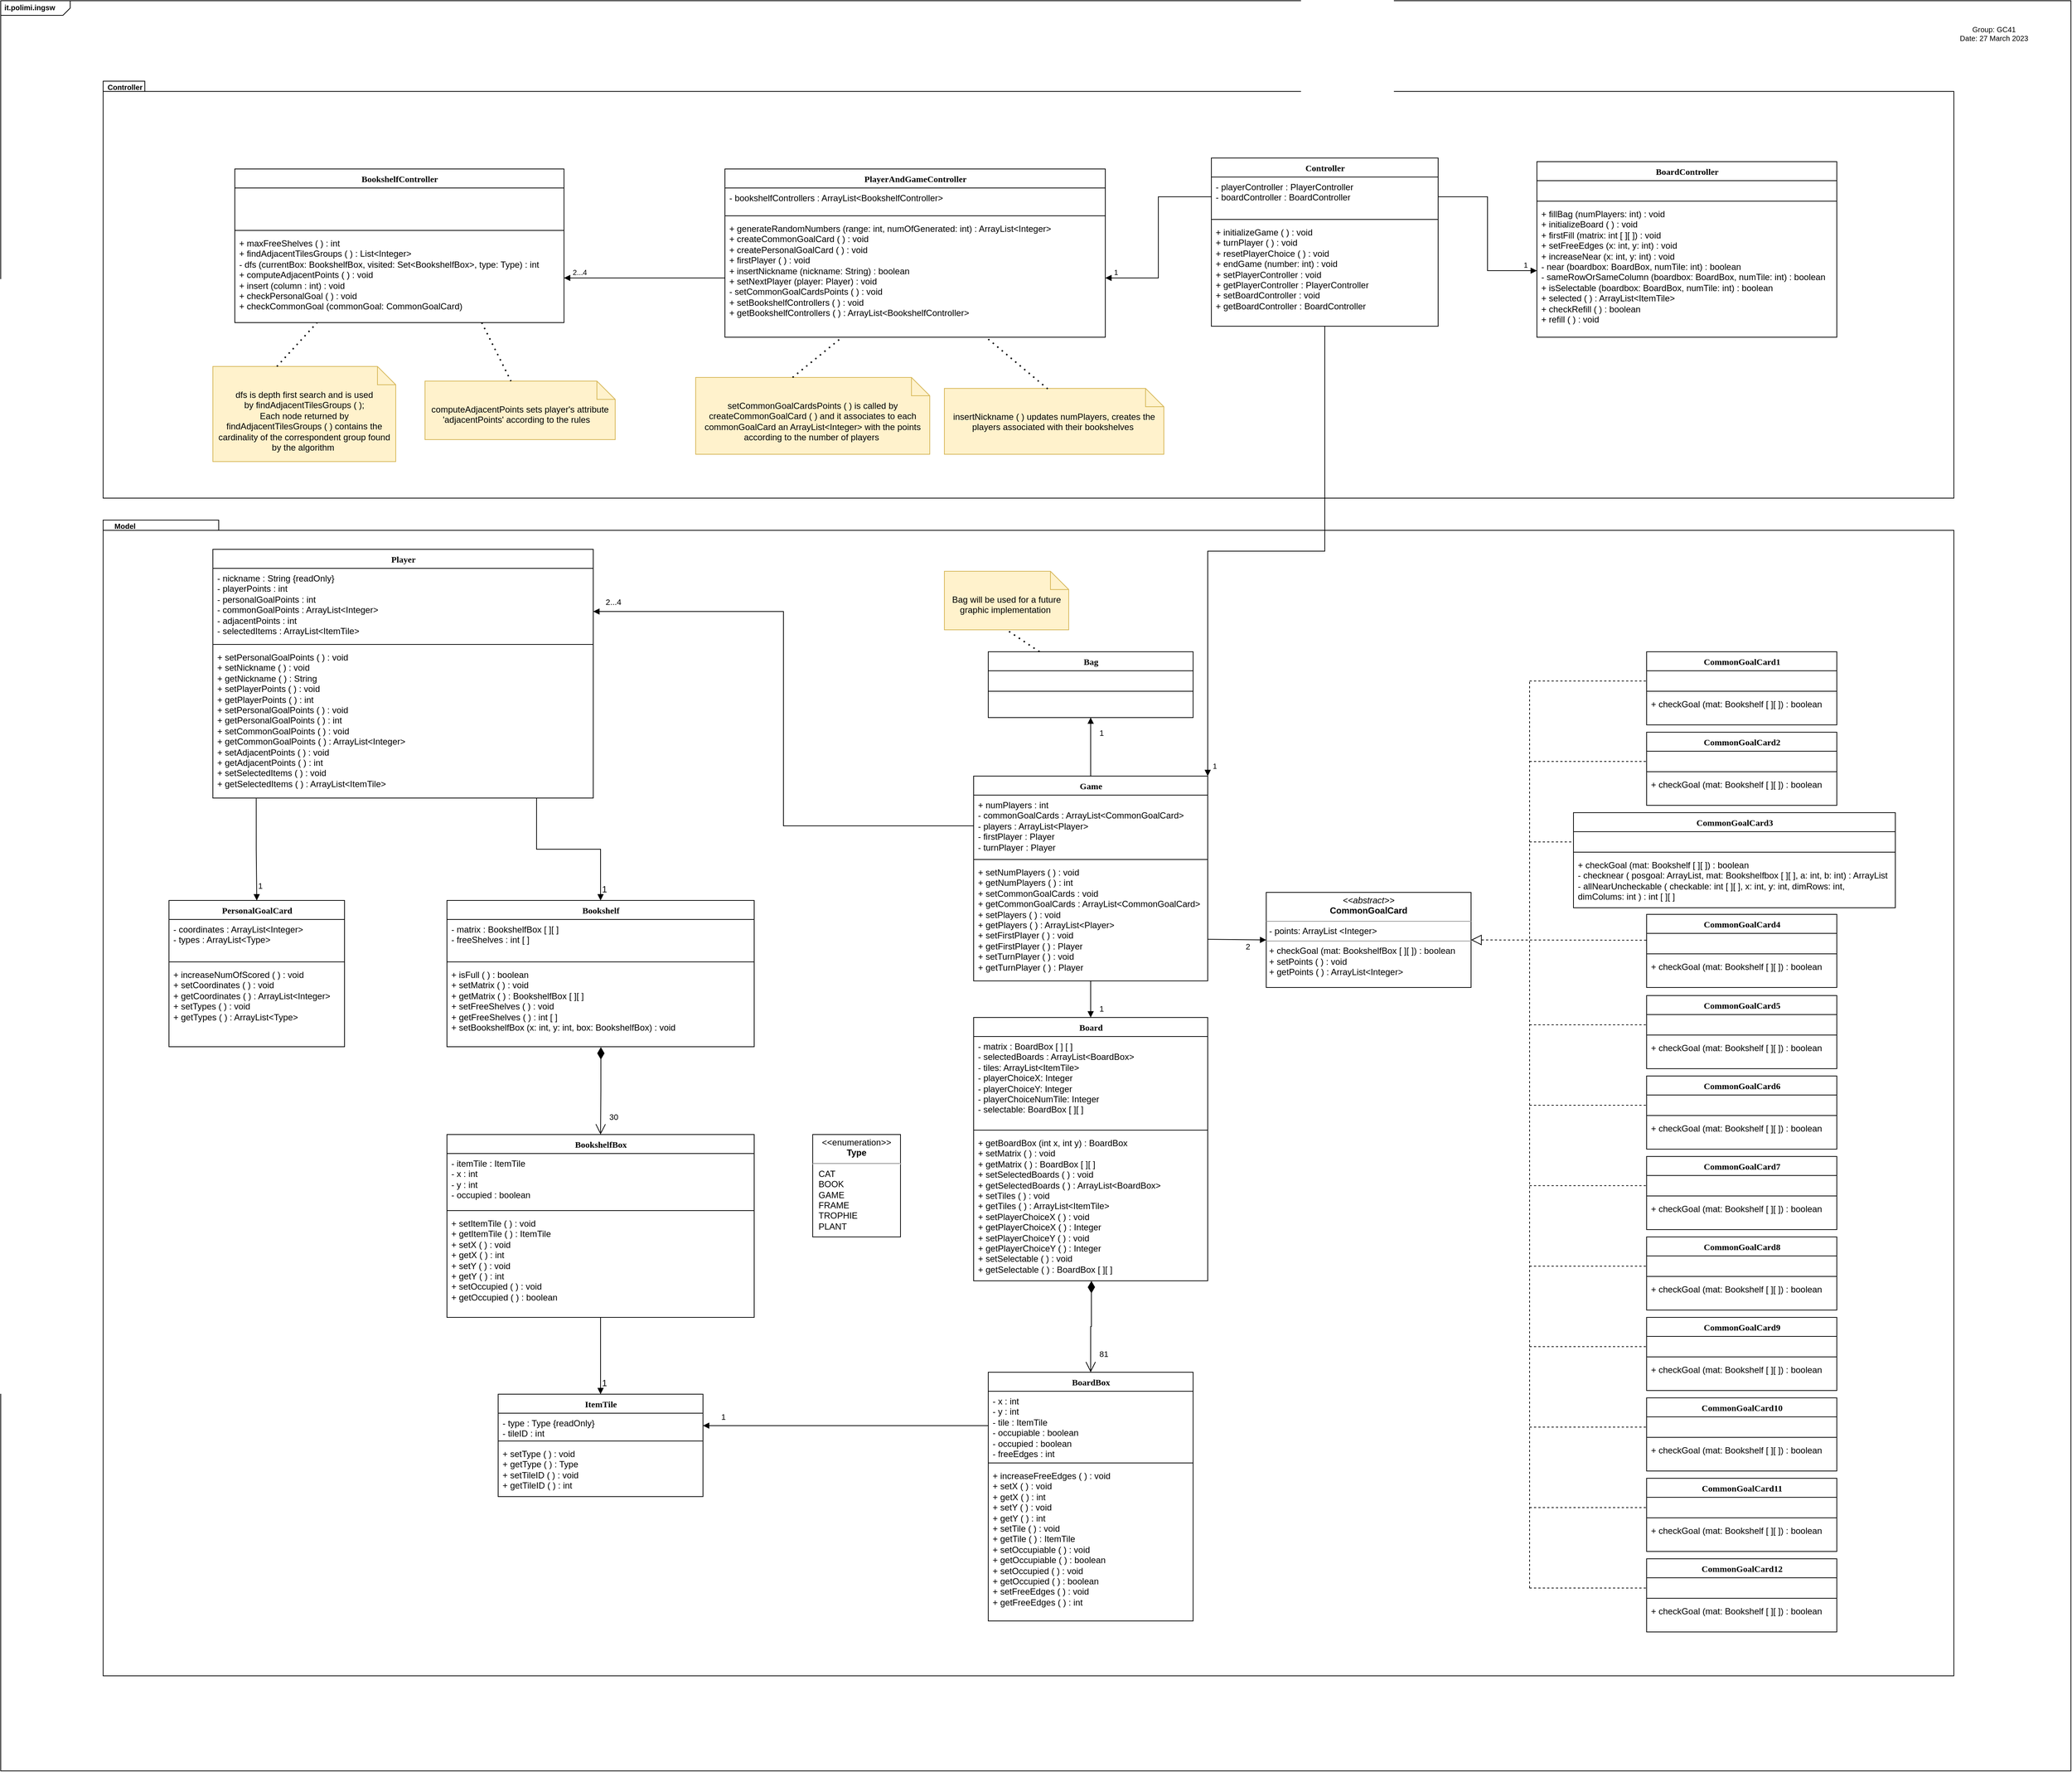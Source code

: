 <mxfile version="20.8.16" type="device"><diagram name="Page-1" id="6133507b-19e7-1e82-6fc7-422aa6c4b21f"><mxGraphModel dx="4360" dy="4416" grid="1" gridSize="10" guides="1" tooltips="1" connect="1" arrows="1" fold="1" page="1" pageScale="1" pageWidth="1600" pageHeight="1200" background="none" math="0" shadow="0"><root><mxCell id="0"/><mxCell id="1" parent="0"/><mxCell id="buC32_hamocBcjSdbqZn-122" value="&lt;p style=&quot;margin:0px;margin-top:4px;margin-left:5px;text-align:left;&quot;&gt;&lt;b&gt;it.polimi.ingsw&lt;/b&gt;&lt;/p&gt;" style="html=1;shape=mxgraph.sysml.package;overflow=fill;labelX=95;align=left;spacingLeft=5;verticalAlign=top;spacingTop=-3;labelBackgroundColor=none;fontSize=10;" vertex="1" parent="1"><mxGeometry x="-1010" y="-2130" width="2830" height="2420" as="geometry"/></mxCell><mxCell id="buC32_hamocBcjSdbqZn-117" value="" style="shape=folder;fontStyle=1;spacingTop=10;tabWidth=40;tabHeight=14;tabPosition=left;html=1;labelBackgroundColor=#FFFFFF;fontSize=10;" vertex="1" parent="1"><mxGeometry x="-870" y="-2020" width="2530" height="570" as="geometry"/></mxCell><mxCell id="buC32_hamocBcjSdbqZn-81" value="package" style="shape=folder;fontStyle=1;spacingTop=10;tabWidth=40;tabHeight=14;tabPosition=left;html=1;labelBackgroundColor=#FFE6CC;fontSize=10;" vertex="1" parent="1"><mxGeometry x="-870" y="-1420" width="2530" height="1580" as="geometry"/></mxCell><mxCell id="78961159f06e98e8-17" value="Player" style="swimlane;html=1;fontStyle=1;align=center;verticalAlign=top;childLayout=stackLayout;horizontal=1;startSize=26;horizontalStack=0;resizeParent=1;resizeLast=0;collapsible=1;marginBottom=0;swimlaneFillColor=#ffffff;rounded=0;shadow=0;comic=0;labelBackgroundColor=none;strokeWidth=1;fillColor=none;fontFamily=Verdana;fontSize=12" parent="1" vertex="1"><mxGeometry x="-720" y="-1380" width="520" height="340" as="geometry"/></mxCell><mxCell id="78961159f06e98e8-23" value="- nickname : String {readOnly}&lt;br&gt;- playerPoints : int&lt;br&gt;- personalGoalPoints : int&lt;br&gt;- commonGoalPoints : ArrayList&amp;lt;Integer&amp;gt;&lt;br&gt;- adjacentPoints : int&lt;br&gt;- selectedItems : ArrayList&amp;lt;ItemTile&amp;gt;" style="text;html=1;strokeColor=none;fillColor=none;align=left;verticalAlign=top;spacingLeft=4;spacingRight=4;whiteSpace=wrap;overflow=hidden;rotatable=0;points=[[0,0.5],[1,0.5]];portConstraint=eastwest;" parent="78961159f06e98e8-17" vertex="1"><mxGeometry y="26" width="520" height="100" as="geometry"/></mxCell><mxCell id="78961159f06e98e8-19" value="" style="line;html=1;strokeWidth=1;fillColor=none;align=left;verticalAlign=middle;spacingTop=-1;spacingLeft=3;spacingRight=3;rotatable=0;labelPosition=right;points=[];portConstraint=eastwest;" parent="78961159f06e98e8-17" vertex="1"><mxGeometry y="126" width="520" height="8" as="geometry"/></mxCell><mxCell id="78961159f06e98e8-27" value="+ setPersonalGoalPoints ( ) : void&lt;br&gt;+ setNickname ( ) : void&lt;br&gt;+ getNickname ( ) : String&lt;br&gt;+ setPlayerPoints ( ) : void&lt;br&gt;+ getPlayerPoints ( ) : int&lt;br&gt;+ setPersonalGoalPoints ( ) : void&lt;br&gt;+ getPersonalGoalPoints ( ) : int&lt;br&gt;+ setCommonGoalPoints ( ) : void&lt;br&gt;+ getCommonGoalPoints ( ) : ArrayList&amp;lt;Integer&amp;gt;&lt;br&gt;+ setAdjacentPoints ( ) : void&lt;br&gt;+ getAdjacentPoints ( ) : int&lt;br&gt;+ setSelectedItems ( ) : void&lt;br&gt;+ getSelectedItems ( ) : ArrayList&amp;lt;ItemTile&amp;gt;" style="text;html=1;strokeColor=none;fillColor=none;align=left;verticalAlign=top;spacingLeft=4;spacingRight=4;whiteSpace=wrap;overflow=hidden;rotatable=0;points=[[0,0.5],[1,0.5]];portConstraint=eastwest;" parent="78961159f06e98e8-17" vertex="1"><mxGeometry y="134" width="520" height="206" as="geometry"/></mxCell><mxCell id="iv60FHqRFoNCn-lFOjyV-6" value="" style="endArrow=block;endFill=1;html=1;align=left;verticalAlign=top;rounded=0;entryX=0.5;entryY=0;entryDx=0;entryDy=0;exitX=0.851;exitY=0.998;exitDx=0;exitDy=0;edgeStyle=orthogonalEdgeStyle;exitPerimeter=0;" parent="1" target="iv60FHqRFoNCn-lFOjyV-8" edge="1" source="78961159f06e98e8-27"><mxGeometry x="-1" relative="1" as="geometry"><mxPoint x="380" y="-890" as="sourcePoint"/><mxPoint x="138" y="360" as="targetPoint"/><mxPoint as="offset"/></mxGeometry></mxCell><mxCell id="iv60FHqRFoNCn-lFOjyV-8" value="Bookshelf" style="swimlane;html=1;fontStyle=1;align=center;verticalAlign=top;childLayout=stackLayout;horizontal=1;startSize=26;horizontalStack=0;resizeParent=1;resizeLast=0;collapsible=1;marginBottom=0;swimlaneFillColor=#ffffff;rounded=0;shadow=0;comic=0;labelBackgroundColor=none;strokeWidth=1;fillColor=none;fontFamily=Verdana;fontSize=12" parent="1" vertex="1"><mxGeometry x="-400" y="-900" width="420" height="200" as="geometry"/></mxCell><mxCell id="iv60FHqRFoNCn-lFOjyV-9" value="- matrix : BookshelfBox [ ][ ]&amp;nbsp;&lt;br&gt;- freeShelves : int [ ]&amp;nbsp;" style="text;html=1;strokeColor=none;fillColor=none;align=left;verticalAlign=top;spacingLeft=4;spacingRight=4;whiteSpace=wrap;overflow=hidden;rotatable=0;points=[[0,0.5],[1,0.5]];portConstraint=eastwest;" parent="iv60FHqRFoNCn-lFOjyV-8" vertex="1"><mxGeometry y="26" width="420" height="54" as="geometry"/></mxCell><mxCell id="iv60FHqRFoNCn-lFOjyV-10" value="" style="line;html=1;strokeWidth=1;fillColor=none;align=left;verticalAlign=middle;spacingTop=-1;spacingLeft=3;spacingRight=3;rotatable=0;labelPosition=right;points=[];portConstraint=eastwest;" parent="iv60FHqRFoNCn-lFOjyV-8" vertex="1"><mxGeometry y="80" width="420" height="8" as="geometry"/></mxCell><mxCell id="iv60FHqRFoNCn-lFOjyV-11" value="+ isFull ( ) : boolean&lt;br&gt;+ setMatrix ( ) : void&lt;br&gt;+ getMatrix ( ) : BookshelfBox [ ][ ]&lt;br&gt;+ setFreeShelves ( ) : void&lt;br style=&quot;border-color: var(--border-color);&quot;&gt;+ getFreeShelves ( ) : int [ ]&lt;br&gt;+ setBookshelfBox (x: int, y: int, box: BookshelfBox) : void" style="text;html=1;strokeColor=none;fillColor=none;align=left;verticalAlign=top;spacingLeft=4;spacingRight=4;whiteSpace=wrap;overflow=hidden;rotatable=0;points=[[0,0.5],[1,0.5]];portConstraint=eastwest;" parent="iv60FHqRFoNCn-lFOjyV-8" vertex="1"><mxGeometry y="88" width="420" height="112" as="geometry"/></mxCell><mxCell id="iv60FHqRFoNCn-lFOjyV-12" value="BookshelfBox" style="swimlane;html=1;fontStyle=1;align=center;verticalAlign=top;childLayout=stackLayout;horizontal=1;startSize=26;horizontalStack=0;resizeParent=1;resizeLast=0;collapsible=1;marginBottom=0;swimlaneFillColor=#ffffff;rounded=0;shadow=0;comic=0;labelBackgroundColor=none;strokeWidth=1;fillColor=none;fontFamily=Verdana;fontSize=12" parent="1" vertex="1"><mxGeometry x="-400" y="-580" width="420" height="250" as="geometry"/></mxCell><mxCell id="iv60FHqRFoNCn-lFOjyV-13" value="- itemTile : ItemTile&lt;br&gt;- x : int&lt;br&gt;- y : int&lt;br&gt;- occupied : boolean&lt;br&gt;" style="text;html=1;strokeColor=none;fillColor=none;align=left;verticalAlign=top;spacingLeft=4;spacingRight=4;whiteSpace=wrap;overflow=hidden;rotatable=0;points=[[0,0.5],[1,0.5]];portConstraint=eastwest;" parent="iv60FHqRFoNCn-lFOjyV-12" vertex="1"><mxGeometry y="26" width="420" height="74" as="geometry"/></mxCell><mxCell id="iv60FHqRFoNCn-lFOjyV-14" value="" style="line;html=1;strokeWidth=1;fillColor=none;align=left;verticalAlign=middle;spacingTop=-1;spacingLeft=3;spacingRight=3;rotatable=0;labelPosition=right;points=[];portConstraint=eastwest;" parent="iv60FHqRFoNCn-lFOjyV-12" vertex="1"><mxGeometry y="100" width="420" height="8" as="geometry"/></mxCell><mxCell id="buC32_hamocBcjSdbqZn-86" value="+ setItemTile ( ) : void&lt;br&gt;+ getItemTile ( ) : ItemTile&lt;br style=&quot;border-color: var(--border-color);&quot;&gt;+ setX ( ) : void&lt;br&gt;+ getX ( ) : int&lt;br&gt;+ setY ( ) : void&lt;br&gt;+ getY ( ) : int&lt;br&gt;+ setOccupied ( ) : void&lt;br&gt;+ getOccupied ( ) : boolean" style="text;html=1;strokeColor=none;fillColor=none;align=left;verticalAlign=top;spacingLeft=4;spacingRight=4;whiteSpace=wrap;overflow=hidden;rotatable=0;points=[[0,0.5],[1,0.5]];portConstraint=eastwest;" vertex="1" parent="iv60FHqRFoNCn-lFOjyV-12"><mxGeometry y="108" width="420" height="142" as="geometry"/></mxCell><mxCell id="iv60FHqRFoNCn-lFOjyV-18" value="Game" style="swimlane;html=1;fontStyle=1;align=center;verticalAlign=top;childLayout=stackLayout;horizontal=1;startSize=26;horizontalStack=0;resizeParent=1;resizeLast=0;collapsible=1;marginBottom=0;swimlaneFillColor=#ffffff;rounded=0;shadow=0;comic=0;labelBackgroundColor=none;strokeWidth=1;fillColor=none;fontFamily=Verdana;fontSize=12" parent="1" vertex="1"><mxGeometry x="320" y="-1070" width="320" height="280" as="geometry"/></mxCell><mxCell id="iv60FHqRFoNCn-lFOjyV-19" value="+ numPlayers : int&lt;br&gt;- commonGoalCards : ArrayList&amp;lt;CommonGoalCard&amp;gt;&lt;br&gt;- players : ArrayList&amp;lt;Player&amp;gt;&lt;br&gt;- firstPlayer : Player&lt;br&gt;- turnPlayer : Player" style="text;html=1;strokeColor=none;fillColor=none;align=left;verticalAlign=top;spacingLeft=4;spacingRight=4;whiteSpace=wrap;overflow=hidden;rotatable=0;points=[[0,0.5],[1,0.5]];portConstraint=eastwest;" parent="iv60FHqRFoNCn-lFOjyV-18" vertex="1"><mxGeometry y="26" width="320" height="84" as="geometry"/></mxCell><mxCell id="iv60FHqRFoNCn-lFOjyV-20" value="" style="line;html=1;strokeWidth=1;fillColor=none;align=left;verticalAlign=middle;spacingTop=-1;spacingLeft=3;spacingRight=3;rotatable=0;labelPosition=right;points=[];portConstraint=eastwest;" parent="iv60FHqRFoNCn-lFOjyV-18" vertex="1"><mxGeometry y="110" width="320" height="8" as="geometry"/></mxCell><mxCell id="iv60FHqRFoNCn-lFOjyV-21" value="+ setNumPlayers ( ) : void&lt;br&gt;+ getNumPlayers ( ) : int&lt;br&gt;+ setCommonGoalCards : void&lt;br&gt;+ getCommonGoalCards : ArrayList&amp;lt;CommonGoalCard&amp;gt;&lt;br&gt;+ setPlayers ( ) : void&lt;br&gt;+ getPlayers ( ) : ArrayList&amp;lt;Player&amp;gt;&lt;br&gt;+ setFirstPlayer ( ) : void&lt;br&gt;+ getFirstPlayer ( ) : Player&lt;br&gt;+ setTurnPlayer ( ) : void&lt;br&gt;+ getTurnPlayer ( ) : Player" style="text;html=1;strokeColor=none;fillColor=none;align=left;verticalAlign=top;spacingLeft=4;spacingRight=4;whiteSpace=wrap;overflow=hidden;rotatable=0;points=[[0,0.5],[1,0.5]];portConstraint=eastwest;" parent="iv60FHqRFoNCn-lFOjyV-18" vertex="1"><mxGeometry y="118" width="320" height="162" as="geometry"/></mxCell><mxCell id="iv60FHqRFoNCn-lFOjyV-22" value="" style="endArrow=block;endFill=1;html=1;edgeStyle=orthogonalEdgeStyle;align=left;verticalAlign=top;rounded=0;exitX=0;exitY=0.5;exitDx=0;exitDy=0;entryX=1;entryY=0.25;entryDx=0;entryDy=0;" parent="1" source="iv60FHqRFoNCn-lFOjyV-19" target="78961159f06e98e8-17" edge="1"><mxGeometry x="-1" relative="1" as="geometry"><mxPoint x="170" y="-590" as="sourcePoint"/><mxPoint x="170" y="-510" as="targetPoint"/><mxPoint as="offset"/></mxGeometry></mxCell><mxCell id="iv60FHqRFoNCn-lFOjyV-23" value="2...4" style="edgeLabel;resizable=0;html=1;align=left;verticalAlign=bottom;" parent="iv60FHqRFoNCn-lFOjyV-22" connectable="0" vertex="1"><mxGeometry x="-1" relative="1" as="geometry"><mxPoint x="-505" y="-298" as="offset"/></mxGeometry></mxCell><mxCell id="iv60FHqRFoNCn-lFOjyV-24" value="Board" style="swimlane;html=1;fontStyle=1;align=center;verticalAlign=top;childLayout=stackLayout;horizontal=1;startSize=26;horizontalStack=0;resizeParent=1;resizeLast=0;collapsible=1;marginBottom=0;swimlaneFillColor=#ffffff;rounded=0;shadow=0;comic=0;labelBackgroundColor=none;strokeWidth=1;fillColor=none;fontFamily=Verdana;fontSize=12" parent="1" vertex="1"><mxGeometry x="320" y="-740" width="320" height="360" as="geometry"/></mxCell><mxCell id="iv60FHqRFoNCn-lFOjyV-25" value="- matrix : BoardBox [ ] [ ]&lt;br&gt;- selectedBoards : ArrayList&amp;lt;BoardBox&amp;gt;&lt;br&gt;- tiles: ArrayList&amp;lt;ItemTile&amp;gt;&lt;br&gt;- playerChoiceX: Integer&lt;br&gt;- playerChoiceY: Integer&lt;br&gt;- playerChoiceNumTile: Integer&lt;br&gt;- selectable: BoardBox [ ][ ]" style="text;html=1;strokeColor=none;fillColor=none;align=left;verticalAlign=top;spacingLeft=4;spacingRight=4;whiteSpace=wrap;overflow=hidden;rotatable=0;points=[[0,0.5],[1,0.5]];portConstraint=eastwest;" parent="iv60FHqRFoNCn-lFOjyV-24" vertex="1"><mxGeometry y="26" width="320" height="124" as="geometry"/></mxCell><mxCell id="iv60FHqRFoNCn-lFOjyV-26" value="" style="line;html=1;strokeWidth=1;fillColor=none;align=left;verticalAlign=middle;spacingTop=-1;spacingLeft=3;spacingRight=3;rotatable=0;labelPosition=right;points=[];portConstraint=eastwest;" parent="iv60FHqRFoNCn-lFOjyV-24" vertex="1"><mxGeometry y="150" width="320" height="8" as="geometry"/></mxCell><mxCell id="iv60FHqRFoNCn-lFOjyV-27" value="+ getBoardBox (int x, int y) : BoardBox&lt;br&gt;+ setMatrix ( ) : void&lt;br&gt;+ getMatrix ( ) : BoardBox [ ][ ]&lt;br&gt;+ setSelectedBoards ( ) : void&lt;br&gt;+ getSelectedBoards ( ) : ArrayList&amp;lt;BoardBox&amp;gt;&lt;br&gt;+ setTiles ( ) : void&lt;br&gt;+ getTiles ( ) : ArrayList&amp;lt;ItemTile&amp;gt;&lt;br&gt;+ setPlayerChoiceX ( ) : void&lt;br&gt;+ getPlayerChoiceX ( ) : Integer&lt;br&gt;+ setPlayerChoiceY ( ) : void&lt;br&gt;+ getPlayerChoiceY ( ) : Integer&lt;br&gt;+ setSelectable ( ) : void&lt;br&gt;+ getSelectable ( ) : BoardBox [ ][ ]" style="text;html=1;strokeColor=none;fillColor=none;align=left;verticalAlign=top;spacingLeft=4;spacingRight=4;whiteSpace=wrap;overflow=hidden;rotatable=0;points=[[0,0.5],[1,0.5]];portConstraint=eastwest;" parent="iv60FHqRFoNCn-lFOjyV-24" vertex="1"><mxGeometry y="158" width="320" height="202" as="geometry"/></mxCell><mxCell id="iv60FHqRFoNCn-lFOjyV-28" value="" style="endArrow=block;endFill=1;html=1;edgeStyle=orthogonalEdgeStyle;align=left;verticalAlign=top;rounded=0;exitX=0.5;exitY=1;exitDx=0;exitDy=0;entryX=0.5;entryY=0;entryDx=0;entryDy=0;exitPerimeter=0;" parent="1" source="iv60FHqRFoNCn-lFOjyV-21" target="iv60FHqRFoNCn-lFOjyV-24" edge="1"><mxGeometry x="-1" relative="1" as="geometry"><mxPoint x="550" y="-710" as="sourcePoint"/><mxPoint x="310" y="-762.5" as="targetPoint"/><mxPoint as="offset"/></mxGeometry></mxCell><mxCell id="iv60FHqRFoNCn-lFOjyV-29" value="1" style="edgeLabel;resizable=0;html=1;align=left;verticalAlign=bottom;" parent="iv60FHqRFoNCn-lFOjyV-28" connectable="0" vertex="1"><mxGeometry x="-1" relative="1" as="geometry"><mxPoint x="10" y="46" as="offset"/></mxGeometry></mxCell><mxCell id="iv60FHqRFoNCn-lFOjyV-33" value="BoardBox" style="swimlane;html=1;fontStyle=1;align=center;verticalAlign=top;childLayout=stackLayout;horizontal=1;startSize=26;horizontalStack=0;resizeParent=1;resizeLast=0;collapsible=1;marginBottom=0;swimlaneFillColor=#ffffff;rounded=0;shadow=0;comic=0;labelBackgroundColor=none;strokeWidth=1;fillColor=none;fontFamily=Verdana;fontSize=12" parent="1" vertex="1"><mxGeometry x="340" y="-255" width="280" height="340" as="geometry"/></mxCell><mxCell id="iv60FHqRFoNCn-lFOjyV-34" value="- x : int&lt;br&gt;- y : int&lt;br&gt;- tile : ItemTile&lt;br&gt;- occupiable : boolean&lt;br&gt;- occupied : boolean&lt;br&gt;- freeEdges : int" style="text;html=1;strokeColor=none;fillColor=none;align=left;verticalAlign=top;spacingLeft=4;spacingRight=4;whiteSpace=wrap;overflow=hidden;rotatable=0;points=[[0,0.5],[1,0.5]];portConstraint=eastwest;" parent="iv60FHqRFoNCn-lFOjyV-33" vertex="1"><mxGeometry y="26" width="280" height="94" as="geometry"/></mxCell><mxCell id="iv60FHqRFoNCn-lFOjyV-35" value="" style="line;html=1;strokeWidth=1;fillColor=none;align=left;verticalAlign=middle;spacingTop=-1;spacingLeft=3;spacingRight=3;rotatable=0;labelPosition=right;points=[];portConstraint=eastwest;" parent="iv60FHqRFoNCn-lFOjyV-33" vertex="1"><mxGeometry y="120" width="280" height="8" as="geometry"/></mxCell><mxCell id="ApMsuw3WkGmIxNhF59n4-4" value="+ increaseFreeEdges ( ) : void&lt;br&gt;+ setX ( ) : void&lt;br&gt;+ getX ( ) : int&lt;br&gt;+ setY ( ) : void&lt;br&gt;+ getY ( ) : int&lt;br&gt;+ setTile ( ) : void&lt;br&gt;+ getTile ( ) : ItemTile&lt;br&gt;+ setOccupiable ( ) : void&lt;br&gt;+ getOccupiable ( ) : boolean&lt;br&gt;+ setOccupied ( ) : void&lt;br&gt;+ getOccupied ( ) : boolean&lt;br&gt;+ setFreeEdges ( ) : void&lt;br&gt;+ getFreeEdges ( ) : int" style="text;html=1;strokeColor=none;fillColor=none;align=left;verticalAlign=top;spacingLeft=4;spacingRight=4;whiteSpace=wrap;overflow=hidden;rotatable=0;points=[[0,0.5],[1,0.5]];portConstraint=eastwest;" parent="iv60FHqRFoNCn-lFOjyV-33" vertex="1"><mxGeometry y="128" width="280" height="212" as="geometry"/></mxCell><mxCell id="OTeQ4YlZDO1jHX3kYJ2z-1" value="ItemTile" style="swimlane;html=1;fontStyle=1;align=center;verticalAlign=top;childLayout=stackLayout;horizontal=1;startSize=26;horizontalStack=0;resizeParent=1;resizeLast=0;collapsible=1;marginBottom=0;swimlaneFillColor=#ffffff;rounded=0;shadow=0;comic=0;labelBackgroundColor=none;strokeWidth=1;fillColor=none;fontFamily=Verdana;fontSize=12" parent="1" vertex="1"><mxGeometry x="-330" y="-225" width="280" height="140" as="geometry"/></mxCell><mxCell id="OTeQ4YlZDO1jHX3kYJ2z-2" value="- type : Type {readOnly}&lt;br&gt;- tileID : int" style="text;html=1;strokeColor=none;fillColor=none;align=left;verticalAlign=top;spacingLeft=4;spacingRight=4;whiteSpace=wrap;overflow=hidden;rotatable=0;points=[[0,0.5],[1,0.5]];portConstraint=eastwest;" parent="OTeQ4YlZDO1jHX3kYJ2z-1" vertex="1"><mxGeometry y="26" width="280" height="34" as="geometry"/></mxCell><mxCell id="OTeQ4YlZDO1jHX3kYJ2z-3" value="" style="line;html=1;strokeWidth=1;fillColor=none;align=left;verticalAlign=middle;spacingTop=-1;spacingLeft=3;spacingRight=3;rotatable=0;labelPosition=right;points=[];portConstraint=eastwest;" parent="OTeQ4YlZDO1jHX3kYJ2z-1" vertex="1"><mxGeometry y="60" width="280" height="8" as="geometry"/></mxCell><mxCell id="ApMsuw3WkGmIxNhF59n4-3" value="+ setType ( ) : void&lt;br&gt;+ getType ( ) : Type&lt;br&gt;+ setTileID ( ) : void&lt;br&gt;+ getTileID ( ) : int" style="text;html=1;strokeColor=none;fillColor=none;align=left;verticalAlign=top;spacingLeft=4;spacingRight=4;whiteSpace=wrap;overflow=hidden;rotatable=0;points=[[0,0.5],[1,0.5]];portConstraint=eastwest;" parent="OTeQ4YlZDO1jHX3kYJ2z-1" vertex="1"><mxGeometry y="68" width="280" height="72" as="geometry"/></mxCell><mxCell id="OTeQ4YlZDO1jHX3kYJ2z-5" value="1" style="endArrow=block;endFill=1;html=1;edgeStyle=orthogonalEdgeStyle;align=left;verticalAlign=top;rounded=0;entryX=1;entryY=0.5;entryDx=0;entryDy=0;exitX=0;exitY=0.5;exitDx=0;exitDy=0;" parent="1" target="OTeQ4YlZDO1jHX3kYJ2z-2" edge="1" source="iv60FHqRFoNCn-lFOjyV-34"><mxGeometry x="0.884" y="-25" relative="1" as="geometry"><mxPoint x="1380" y="-660" as="sourcePoint"/><mxPoint x="939.5" y="-290" as="targetPoint"/><mxPoint as="offset"/></mxGeometry></mxCell><mxCell id="OTeQ4YlZDO1jHX3kYJ2z-6" value="" style="endArrow=block;endFill=1;html=1;align=left;verticalAlign=top;rounded=0;exitX=0.5;exitY=1;exitDx=0;exitDy=0;edgeStyle=orthogonalEdgeStyle;entryX=0.5;entryY=0;entryDx=0;entryDy=0;" parent="1" source="iv60FHqRFoNCn-lFOjyV-12" target="OTeQ4YlZDO1jHX3kYJ2z-1" edge="1"><mxGeometry x="-1" relative="1" as="geometry"><mxPoint x="460" y="-240" as="sourcePoint"/><mxPoint x="-240" y="-225" as="targetPoint"/><mxPoint as="offset"/></mxGeometry></mxCell><mxCell id="OTeQ4YlZDO1jHX3kYJ2z-7" value="Bag" style="swimlane;html=1;fontStyle=1;align=center;verticalAlign=top;childLayout=stackLayout;horizontal=1;startSize=26;horizontalStack=0;resizeParent=1;resizeLast=0;collapsible=1;marginBottom=0;swimlaneFillColor=#ffffff;rounded=0;shadow=0;comic=0;labelBackgroundColor=none;strokeWidth=1;fillColor=none;fontFamily=Verdana;fontSize=12" parent="1" vertex="1"><mxGeometry x="340" y="-1240" width="280" height="90" as="geometry"/></mxCell><mxCell id="OTeQ4YlZDO1jHX3kYJ2z-8" value="&amp;nbsp;" style="text;html=1;strokeColor=none;fillColor=none;align=left;verticalAlign=top;spacingLeft=4;spacingRight=4;whiteSpace=wrap;overflow=hidden;rotatable=0;points=[[0,0.5],[1,0.5]];portConstraint=eastwest;" parent="OTeQ4YlZDO1jHX3kYJ2z-7" vertex="1"><mxGeometry y="26" width="280" height="24" as="geometry"/></mxCell><mxCell id="OTeQ4YlZDO1jHX3kYJ2z-9" value="" style="line;html=1;strokeWidth=1;fillColor=none;align=left;verticalAlign=middle;spacingTop=-1;spacingLeft=3;spacingRight=3;rotatable=0;labelPosition=right;points=[];portConstraint=eastwest;" parent="OTeQ4YlZDO1jHX3kYJ2z-7" vertex="1"><mxGeometry y="50" width="280" height="8" as="geometry"/></mxCell><mxCell id="OTeQ4YlZDO1jHX3kYJ2z-10" value="&amp;nbsp;" style="text;html=1;strokeColor=none;fillColor=none;align=left;verticalAlign=top;spacingLeft=4;spacingRight=4;whiteSpace=wrap;overflow=hidden;rotatable=0;points=[[0,0.5],[1,0.5]];portConstraint=eastwest;" parent="OTeQ4YlZDO1jHX3kYJ2z-7" vertex="1"><mxGeometry y="58" width="280" height="32" as="geometry"/></mxCell><mxCell id="OTeQ4YlZDO1jHX3kYJ2z-12" value="1" style="endArrow=block;endFill=1;html=1;edgeStyle=orthogonalEdgeStyle;align=left;verticalAlign=top;rounded=0;exitX=0.5;exitY=0;exitDx=0;exitDy=0;entryX=0.5;entryY=0.998;entryDx=0;entryDy=0;entryPerimeter=0;" parent="1" source="iv60FHqRFoNCn-lFOjyV-18" target="OTeQ4YlZDO1jHX3kYJ2z-10" edge="1"><mxGeometry x="0.799" y="-10" relative="1" as="geometry"><mxPoint x="650" y="-1030" as="sourcePoint"/><mxPoint x="810" y="-1030" as="targetPoint"/><mxPoint as="offset"/></mxGeometry></mxCell><mxCell id="OTeQ4YlZDO1jHX3kYJ2z-13" value="&lt;p style=&quot;margin:0px;margin-top:4px;text-align:center;&quot;&gt;&lt;i&gt;&amp;lt;&amp;lt;abstract&amp;gt;&amp;gt;&lt;/i&gt;&lt;br&gt;&lt;b&gt;CommonGoalCard&lt;/b&gt;&lt;/p&gt;&lt;hr size=&quot;1&quot;&gt;&lt;p style=&quot;margin:0px;margin-left:4px;&quot;&gt;- points: ArrayList &amp;lt;Integer&amp;gt;&lt;/p&gt;&lt;hr size=&quot;1&quot;&gt;&lt;p style=&quot;margin:0px;margin-left:4px;&quot;&gt;+ checkGoal (mat: BookshelfBox [ ][ ])&lt;span style=&quot;background-color: initial;&quot;&gt;&amp;nbsp;: boolean&lt;/span&gt;&lt;/p&gt;&lt;p style=&quot;margin:0px;margin-left:4px;&quot;&gt;+ setPoints ( ) : void&lt;/p&gt;&lt;p style=&quot;margin:0px;margin-left:4px;&quot;&gt;+ getPoints ( ) : ArrayList&amp;lt;Integer&amp;gt;&lt;/p&gt;&lt;p style=&quot;margin:0px;margin-left:4px;&quot;&gt;&lt;br&gt;&lt;/p&gt;" style="verticalAlign=top;align=left;overflow=fill;fontSize=12;fontFamily=Helvetica;html=1;" parent="1" vertex="1"><mxGeometry x="720" y="-911" width="280" height="130" as="geometry"/></mxCell><mxCell id="OTeQ4YlZDO1jHX3kYJ2z-15" value="CommonGoalCard1" style="swimlane;html=1;fontStyle=1;align=center;verticalAlign=top;childLayout=stackLayout;horizontal=1;startSize=26;horizontalStack=0;resizeParent=1;resizeLast=0;collapsible=1;marginBottom=0;swimlaneFillColor=#ffffff;rounded=0;shadow=0;comic=0;labelBackgroundColor=none;strokeWidth=1;fillColor=none;fontFamily=Verdana;fontSize=12" parent="1" vertex="1"><mxGeometry x="1240" y="-1240" width="260" height="100" as="geometry"/></mxCell><mxCell id="OTeQ4YlZDO1jHX3kYJ2z-16" value="&amp;nbsp;" style="text;html=1;strokeColor=none;fillColor=none;align=left;verticalAlign=top;spacingLeft=4;spacingRight=4;whiteSpace=wrap;overflow=hidden;rotatable=0;points=[[0,0.5],[1,0.5]];portConstraint=eastwest;" parent="OTeQ4YlZDO1jHX3kYJ2z-15" vertex="1"><mxGeometry y="26" width="260" height="24" as="geometry"/></mxCell><mxCell id="OTeQ4YlZDO1jHX3kYJ2z-17" value="" style="line;html=1;strokeWidth=1;fillColor=none;align=left;verticalAlign=middle;spacingTop=-1;spacingLeft=3;spacingRight=3;rotatable=0;labelPosition=right;points=[];portConstraint=eastwest;" parent="OTeQ4YlZDO1jHX3kYJ2z-15" vertex="1"><mxGeometry y="50" width="260" height="8" as="geometry"/></mxCell><mxCell id="OTeQ4YlZDO1jHX3kYJ2z-18" value="+ checkGoal (mat: Bookshelf [ ][ ]) : boolean" style="text;html=1;strokeColor=none;fillColor=none;align=left;verticalAlign=top;spacingLeft=4;spacingRight=4;whiteSpace=wrap;overflow=hidden;rotatable=0;points=[[0,0.5],[1,0.5]];portConstraint=eastwest;" parent="OTeQ4YlZDO1jHX3kYJ2z-15" vertex="1"><mxGeometry y="58" width="260" height="42" as="geometry"/></mxCell><mxCell id="OTeQ4YlZDO1jHX3kYJ2z-23" style="edgeStyle=orthogonalEdgeStyle;rounded=0;orthogonalLoop=1;jettySize=auto;html=1;exitX=0.5;exitY=1;exitDx=0;exitDy=0;exitPerimeter=0;" parent="1" edge="1"><mxGeometry relative="1" as="geometry"><mxPoint x="425" y="-360" as="sourcePoint"/><mxPoint x="425" y="-360" as="targetPoint"/></mxGeometry></mxCell><mxCell id="OTeQ4YlZDO1jHX3kYJ2z-56" value="CommonGoalCard2" style="swimlane;html=1;fontStyle=1;align=center;verticalAlign=top;childLayout=stackLayout;horizontal=1;startSize=26;horizontalStack=0;resizeParent=1;resizeLast=0;collapsible=1;marginBottom=0;swimlaneFillColor=#ffffff;rounded=0;shadow=0;comic=0;labelBackgroundColor=none;strokeWidth=1;fillColor=none;fontFamily=Verdana;fontSize=12" parent="1" vertex="1"><mxGeometry x="1240" y="-1130" width="260" height="100" as="geometry"/></mxCell><mxCell id="OTeQ4YlZDO1jHX3kYJ2z-57" value="&amp;nbsp;" style="text;html=1;strokeColor=none;fillColor=none;align=left;verticalAlign=top;spacingLeft=4;spacingRight=4;whiteSpace=wrap;overflow=hidden;rotatable=0;points=[[0,0.5],[1,0.5]];portConstraint=eastwest;" parent="OTeQ4YlZDO1jHX3kYJ2z-56" vertex="1"><mxGeometry y="26" width="260" height="24" as="geometry"/></mxCell><mxCell id="OTeQ4YlZDO1jHX3kYJ2z-58" value="" style="line;html=1;strokeWidth=1;fillColor=none;align=left;verticalAlign=middle;spacingTop=-1;spacingLeft=3;spacingRight=3;rotatable=0;labelPosition=right;points=[];portConstraint=eastwest;" parent="OTeQ4YlZDO1jHX3kYJ2z-56" vertex="1"><mxGeometry y="50" width="260" height="8" as="geometry"/></mxCell><mxCell id="OTeQ4YlZDO1jHX3kYJ2z-59" value="+ checkGoal (mat: Bookshelf [ ][ ]) : boolean" style="text;html=1;strokeColor=none;fillColor=none;align=left;verticalAlign=top;spacingLeft=4;spacingRight=4;whiteSpace=wrap;overflow=hidden;rotatable=0;points=[[0,0.5],[1,0.5]];portConstraint=eastwest;" parent="OTeQ4YlZDO1jHX3kYJ2z-56" vertex="1"><mxGeometry y="58" width="260" height="42" as="geometry"/></mxCell><mxCell id="OTeQ4YlZDO1jHX3kYJ2z-60" value="CommonGoalCard3" style="swimlane;html=1;fontStyle=1;align=center;verticalAlign=top;childLayout=stackLayout;horizontal=1;startSize=26;horizontalStack=0;resizeParent=1;resizeLast=0;collapsible=1;marginBottom=0;swimlaneFillColor=#ffffff;rounded=0;shadow=0;comic=0;labelBackgroundColor=none;strokeWidth=1;fillColor=none;fontFamily=Verdana;fontSize=12" parent="1" vertex="1"><mxGeometry x="1140" y="-1020" width="440" height="130" as="geometry"/></mxCell><mxCell id="OTeQ4YlZDO1jHX3kYJ2z-61" value="&amp;nbsp;" style="text;html=1;strokeColor=none;fillColor=none;align=left;verticalAlign=top;spacingLeft=4;spacingRight=4;whiteSpace=wrap;overflow=hidden;rotatable=0;points=[[0,0.5],[1,0.5]];portConstraint=eastwest;" parent="OTeQ4YlZDO1jHX3kYJ2z-60" vertex="1"><mxGeometry y="26" width="440" height="24" as="geometry"/></mxCell><mxCell id="OTeQ4YlZDO1jHX3kYJ2z-62" value="" style="line;html=1;strokeWidth=1;fillColor=none;align=left;verticalAlign=middle;spacingTop=-1;spacingLeft=3;spacingRight=3;rotatable=0;labelPosition=right;points=[];portConstraint=eastwest;" parent="OTeQ4YlZDO1jHX3kYJ2z-60" vertex="1"><mxGeometry y="50" width="440" height="8" as="geometry"/></mxCell><mxCell id="OTeQ4YlZDO1jHX3kYJ2z-63" value="+ checkGoal (mat: Bookshelf [ ][ ]) : boolean&lt;br&gt;- checknear ( posgoal: ArrayList, mat: Bookshelfbox [ ][ ], a: int, b: int) : ArrayList&lt;br&gt;- allNearUncheckable ( checkable: int [ ][ ], x: int, y: int, dimRows: int, dimColums: int ) : int [ ][ ]" style="text;html=1;strokeColor=none;fillColor=none;align=left;verticalAlign=top;spacingLeft=4;spacingRight=4;whiteSpace=wrap;overflow=hidden;rotatable=0;points=[[0,0.5],[1,0.5]];portConstraint=eastwest;" parent="OTeQ4YlZDO1jHX3kYJ2z-60" vertex="1"><mxGeometry y="58" width="440" height="72" as="geometry"/></mxCell><mxCell id="OTeQ4YlZDO1jHX3kYJ2z-113" value="2" style="endArrow=block;endFill=1;html=1;align=left;verticalAlign=top;rounded=0;entryX=0;entryY=0.5;entryDx=0;entryDy=0;exitX=1.001;exitY=0.649;exitDx=0;exitDy=0;exitPerimeter=0;" parent="1" source="iv60FHqRFoNCn-lFOjyV-21" target="OTeQ4YlZDO1jHX3kYJ2z-13" edge="1"><mxGeometry x="0.25" y="4" relative="1" as="geometry"><mxPoint x="800" y="-680" as="sourcePoint"/><mxPoint x="1020" y="-630.0" as="targetPoint"/><mxPoint as="offset"/></mxGeometry></mxCell><mxCell id="OTeQ4YlZDO1jHX3kYJ2z-114" value="30" style="endArrow=open;html=1;endSize=12;startArrow=diamondThin;startSize=14;startFill=1;edgeStyle=orthogonalEdgeStyle;align=left;verticalAlign=bottom;rounded=0;exitX=0.501;exitY=1.005;exitDx=0;exitDy=0;exitPerimeter=0;entryX=0.5;entryY=0;entryDx=0;entryDy=0;" parent="1" source="iv60FHqRFoNCn-lFOjyV-11" target="iv60FHqRFoNCn-lFOjyV-12" edge="1"><mxGeometry x="0.747" y="10" relative="1" as="geometry"><mxPoint x="390" y="-700" as="sourcePoint"/><mxPoint x="212" y="-640" as="targetPoint"/><mxPoint as="offset"/></mxGeometry></mxCell><mxCell id="OTeQ4YlZDO1jHX3kYJ2z-115" value="&lt;p style=&quot;margin:0px;margin-top:4px;text-align:center;&quot;&gt;&amp;lt;&amp;lt;enumeration&amp;gt;&amp;gt;&lt;br&gt;&lt;b&gt;Type&lt;/b&gt;&lt;/p&gt;&lt;hr&gt;&lt;p style=&quot;margin:0px;margin-left:8px;text-align:left;&quot;&gt;CAT&lt;/p&gt;&lt;p style=&quot;margin:0px;margin-left:8px;text-align:left;&quot;&gt;BOOK&lt;/p&gt;&lt;p style=&quot;margin:0px;margin-left:8px;text-align:left;&quot;&gt;GAME&lt;/p&gt;&lt;p style=&quot;margin:0px;margin-left:8px;text-align:left;&quot;&gt;FRAME&lt;/p&gt;&lt;p style=&quot;margin:0px;margin-left:8px;text-align:left;&quot;&gt;TROPHIE&lt;/p&gt;&lt;p style=&quot;margin:0px;margin-left:8px;text-align:left;&quot;&gt;PLANT&lt;br&gt;&lt;br&gt;&lt;/p&gt;" style="shape=rect;html=1;overflow=fill;whiteSpace=wrap;" parent="1" vertex="1"><mxGeometry x="100" y="-580" width="120" height="140" as="geometry"/></mxCell><mxCell id="dRc6vqO4lCZaH4CS5lsU-11" value="PersonalGoalCard" style="swimlane;html=1;fontStyle=1;align=center;verticalAlign=top;childLayout=stackLayout;horizontal=1;startSize=26;horizontalStack=0;resizeParent=1;resizeLast=0;collapsible=1;marginBottom=0;swimlaneFillColor=#ffffff;rounded=0;shadow=0;comic=0;labelBackgroundColor=none;strokeWidth=1;fillColor=none;fontFamily=Verdana;fontSize=12" parent="1" vertex="1"><mxGeometry x="-780" y="-900" width="240" height="200" as="geometry"/></mxCell><mxCell id="dRc6vqO4lCZaH4CS5lsU-12" value="- coordinates : ArrayList&amp;lt;Integer&amp;gt;&lt;br&gt;- types : ArrayList&amp;lt;Type&amp;gt;" style="text;html=1;strokeColor=none;fillColor=none;align=left;verticalAlign=top;spacingLeft=4;spacingRight=4;whiteSpace=wrap;overflow=hidden;rotatable=0;points=[[0,0.5],[1,0.5]];portConstraint=eastwest;" parent="dRc6vqO4lCZaH4CS5lsU-11" vertex="1"><mxGeometry y="26" width="240" height="54" as="geometry"/></mxCell><mxCell id="dRc6vqO4lCZaH4CS5lsU-13" value="" style="line;html=1;strokeWidth=1;fillColor=none;align=left;verticalAlign=middle;spacingTop=-1;spacingLeft=3;spacingRight=3;rotatable=0;labelPosition=right;points=[];portConstraint=eastwest;" parent="dRc6vqO4lCZaH4CS5lsU-11" vertex="1"><mxGeometry y="80" width="240" height="8" as="geometry"/></mxCell><mxCell id="dRc6vqO4lCZaH4CS5lsU-14" value="+ increaseNumOfScored ( ) : void&lt;br&gt;+ setCoordinates ( ) : void&lt;br&gt;+ getCoordinates ( ) : ArrayList&amp;lt;Integer&amp;gt;&lt;br&gt;+ setTypes ( ) : void&lt;br&gt;+ getTypes ( ) : ArrayList&amp;lt;Type&amp;gt;&lt;br&gt;&amp;nbsp;" style="text;html=1;strokeColor=none;fillColor=none;align=left;verticalAlign=top;spacingLeft=4;spacingRight=4;whiteSpace=wrap;overflow=hidden;rotatable=0;points=[[0,0.5],[1,0.5]];portConstraint=eastwest;" parent="dRc6vqO4lCZaH4CS5lsU-11" vertex="1"><mxGeometry y="88" width="240" height="102" as="geometry"/></mxCell><mxCell id="dRc6vqO4lCZaH4CS5lsU-19" value="1" style="endArrow=block;endFill=1;html=1;align=left;verticalAlign=top;rounded=0;exitX=0.114;exitY=1.003;exitDx=0;exitDy=0;exitPerimeter=0;entryX=0.5;entryY=0;entryDx=0;entryDy=0;edgeStyle=orthogonalEdgeStyle;" parent="1" edge="1" target="dRc6vqO4lCZaH4CS5lsU-11" source="78961159f06e98e8-27"><mxGeometry x="0.538" relative="1" as="geometry"><mxPoint x="-520" y="-930" as="sourcePoint"/><mxPoint x="-520" y="-840" as="targetPoint"/><mxPoint as="offset"/></mxGeometry></mxCell><mxCell id="dRc6vqO4lCZaH4CS5lsU-20" value="1" style="text;html=1;align=center;verticalAlign=middle;resizable=0;points=[];autosize=1;strokeColor=none;fillColor=none;" parent="1" vertex="1"><mxGeometry x="-200" y="-930" width="30" height="30" as="geometry"/></mxCell><mxCell id="ozK_grq7_FB9XJn2aW69-1" value="1" style="text;html=1;align=center;verticalAlign=middle;resizable=0;points=[];autosize=1;strokeColor=none;fillColor=none;" parent="1" vertex="1"><mxGeometry x="-200" y="-255" width="30" height="30" as="geometry"/></mxCell><mxCell id="buC32_hamocBcjSdbqZn-5" value="Model" style="text;align=center;fontStyle=1;verticalAlign=middle;spacingLeft=3;spacingRight=3;strokeColor=none;rotatable=0;points=[[0,0.5],[1,0.5]];portConstraint=eastwest;fontSize=10;" vertex="1" parent="1"><mxGeometry x="-870" y="-1420" width="60" height="16" as="geometry"/></mxCell><mxCell id="buC32_hamocBcjSdbqZn-7" value="PlayerAndGameController" style="swimlane;html=1;fontStyle=1;align=center;verticalAlign=top;childLayout=stackLayout;horizontal=1;startSize=26;horizontalStack=0;resizeParent=1;resizeLast=0;collapsible=1;marginBottom=0;swimlaneFillColor=#ffffff;rounded=0;shadow=0;comic=0;labelBackgroundColor=none;strokeWidth=1;fillColor=none;fontFamily=Verdana;fontSize=12" vertex="1" parent="1"><mxGeometry x="-20" y="-1900" width="520" height="230" as="geometry"/></mxCell><mxCell id="buC32_hamocBcjSdbqZn-8" value="- bookshelfControllers : ArrayList&amp;lt;BookshelfController&amp;gt;&lt;br&gt;" style="text;html=1;strokeColor=none;fillColor=none;align=left;verticalAlign=top;spacingLeft=4;spacingRight=4;whiteSpace=wrap;overflow=hidden;rotatable=0;points=[[0,0.5],[1,0.5]];portConstraint=eastwest;" vertex="1" parent="buC32_hamocBcjSdbqZn-7"><mxGeometry y="26" width="520" height="34" as="geometry"/></mxCell><mxCell id="buC32_hamocBcjSdbqZn-9" value="" style="line;html=1;strokeWidth=1;fillColor=none;align=left;verticalAlign=middle;spacingTop=-1;spacingLeft=3;spacingRight=3;rotatable=0;labelPosition=right;points=[];portConstraint=eastwest;" vertex="1" parent="buC32_hamocBcjSdbqZn-7"><mxGeometry y="60" width="520" height="8" as="geometry"/></mxCell><mxCell id="buC32_hamocBcjSdbqZn-10" value="+ generateRandomNumbers (range: int, numOfGenerated: int) : ArrayList&amp;lt;Integer&amp;gt;&lt;br&gt;+ createCommonGoalCard ( ) : void&lt;br style=&quot;border-color: var(--border-color);&quot;&gt;+ createPersonalGoalCard ( ) : void&lt;br&gt;+ firstPlayer ( ) : void&lt;br&gt;+ insertNickname (nickname: String) : boolean&lt;br&gt;+ setNextPlayer (player: Player) : void&lt;br&gt;- setCommonGoalCardsPoints ( ) : void&lt;br&gt;+ setBookshelfControllers ( ) : void&lt;br&gt;+ getBookshelfControllers ( ) : ArrayList&amp;lt;BookshelfController&amp;gt;" style="text;html=1;strokeColor=none;fillColor=none;align=left;verticalAlign=top;spacingLeft=4;spacingRight=4;whiteSpace=wrap;overflow=hidden;rotatable=0;points=[[0,0.5],[1,0.5]];portConstraint=eastwest;" vertex="1" parent="buC32_hamocBcjSdbqZn-7"><mxGeometry y="68" width="520" height="162" as="geometry"/></mxCell><mxCell id="buC32_hamocBcjSdbqZn-11" value="Controller" style="swimlane;html=1;fontStyle=1;align=center;verticalAlign=top;childLayout=stackLayout;horizontal=1;startSize=26;horizontalStack=0;resizeParent=1;resizeLast=0;collapsible=1;marginBottom=0;swimlaneFillColor=#ffffff;rounded=0;shadow=0;comic=0;labelBackgroundColor=none;strokeWidth=1;fillColor=none;fontFamily=Verdana;fontSize=12" vertex="1" parent="1"><mxGeometry x="645" y="-1915" width="310" height="230" as="geometry"/></mxCell><mxCell id="buC32_hamocBcjSdbqZn-12" value="- playerController : PlayerController&lt;br&gt;- boardController : BoardController&amp;nbsp;" style="text;html=1;strokeColor=none;fillColor=none;align=left;verticalAlign=top;spacingLeft=4;spacingRight=4;whiteSpace=wrap;overflow=hidden;rotatable=0;points=[[0,0.5],[1,0.5]];portConstraint=eastwest;" vertex="1" parent="buC32_hamocBcjSdbqZn-11"><mxGeometry y="26" width="310" height="54" as="geometry"/></mxCell><mxCell id="buC32_hamocBcjSdbqZn-13" value="" style="line;html=1;strokeWidth=1;fillColor=none;align=left;verticalAlign=middle;spacingTop=-1;spacingLeft=3;spacingRight=3;rotatable=0;labelPosition=right;points=[];portConstraint=eastwest;" vertex="1" parent="buC32_hamocBcjSdbqZn-11"><mxGeometry y="80" width="310" height="8" as="geometry"/></mxCell><mxCell id="buC32_hamocBcjSdbqZn-14" value="+ initializeGame ( ) : void&lt;br&gt;+ turnPlayer ( ) : void&lt;br&gt;+ resetPlayerChoice ( ) : void&lt;br&gt;+ endGame (number: int) : void&lt;br&gt;+ setPlayerController : void&lt;br&gt;+ getPlayerController&amp;nbsp;: PlayerController&lt;br&gt;+ setBoardController&amp;nbsp;: void&lt;br&gt;+ getBoardController&amp;nbsp;: BoardController" style="text;html=1;strokeColor=none;fillColor=none;align=left;verticalAlign=top;spacingLeft=4;spacingRight=4;whiteSpace=wrap;overflow=hidden;rotatable=0;points=[[0,0.5],[1,0.5]];portConstraint=eastwest;" vertex="1" parent="buC32_hamocBcjSdbqZn-11"><mxGeometry y="88" width="310" height="132" as="geometry"/></mxCell><mxCell id="buC32_hamocBcjSdbqZn-15" value="BoardController" style="swimlane;html=1;fontStyle=1;align=center;verticalAlign=top;childLayout=stackLayout;horizontal=1;startSize=26;horizontalStack=0;resizeParent=1;resizeLast=0;collapsible=1;marginBottom=0;swimlaneFillColor=#ffffff;rounded=0;shadow=0;comic=0;labelBackgroundColor=none;strokeWidth=1;fillColor=none;fontFamily=Verdana;fontSize=12" vertex="1" parent="1"><mxGeometry x="1090" y="-1910" width="410" height="240" as="geometry"/></mxCell><mxCell id="buC32_hamocBcjSdbqZn-16" value="&amp;nbsp;" style="text;html=1;strokeColor=none;fillColor=none;align=left;verticalAlign=top;spacingLeft=4;spacingRight=4;whiteSpace=wrap;overflow=hidden;rotatable=0;points=[[0,0.5],[1,0.5]];portConstraint=eastwest;" vertex="1" parent="buC32_hamocBcjSdbqZn-15"><mxGeometry y="26" width="410" height="24" as="geometry"/></mxCell><mxCell id="buC32_hamocBcjSdbqZn-17" value="" style="line;html=1;strokeWidth=1;fillColor=none;align=left;verticalAlign=middle;spacingTop=-1;spacingLeft=3;spacingRight=3;rotatable=0;labelPosition=right;points=[];portConstraint=eastwest;" vertex="1" parent="buC32_hamocBcjSdbqZn-15"><mxGeometry y="50" width="410" height="8" as="geometry"/></mxCell><mxCell id="buC32_hamocBcjSdbqZn-18" value="+ fillBag (numPlayers: int) : void&lt;br&gt;+ initializeBoard ( ) : void&lt;br&gt;+ firstFill (matrix: int [ ][ ]) : void&lt;br&gt;+ setFreeEdges (x: int, y: int) : void&lt;br&gt;+ increaseNear (x: int, y: int) : void&lt;br&gt;- near (boardbox: BoardBox, numTile: int) : boolean&lt;br&gt;- sameRowOrSameColumn (boardbox: BoardBox, numTile: int) : boolean&lt;br&gt;+ isSelectable (boardbox: BoardBox, numTile: int) : boolean&amp;nbsp;&lt;br&gt;+ selected ( ) : ArrayList&amp;lt;ItemTile&amp;gt;&lt;br&gt;+ checkRefill ( ) : boolean&lt;br&gt;+ refill ( ) : void" style="text;html=1;strokeColor=none;fillColor=none;align=left;verticalAlign=top;spacingLeft=4;spacingRight=4;whiteSpace=wrap;overflow=hidden;rotatable=0;points=[[0,0.5],[1,0.5]];portConstraint=eastwest;" vertex="1" parent="buC32_hamocBcjSdbqZn-15"><mxGeometry y="58" width="410" height="182" as="geometry"/></mxCell><mxCell id="buC32_hamocBcjSdbqZn-19" value="BookshelfController" style="swimlane;html=1;fontStyle=1;align=center;verticalAlign=top;childLayout=stackLayout;horizontal=1;startSize=26;horizontalStack=0;resizeParent=1;resizeLast=0;collapsible=1;marginBottom=0;swimlaneFillColor=#ffffff;rounded=0;shadow=0;comic=0;labelBackgroundColor=none;strokeWidth=1;fillColor=none;fontFamily=Verdana;fontSize=12" vertex="1" parent="1"><mxGeometry x="-690" y="-1900" width="450" height="210" as="geometry"/></mxCell><mxCell id="buC32_hamocBcjSdbqZn-20" value="&amp;nbsp;" style="text;html=1;strokeColor=none;fillColor=none;align=left;verticalAlign=top;spacingLeft=4;spacingRight=4;whiteSpace=wrap;overflow=hidden;rotatable=0;points=[[0,0.5],[1,0.5]];portConstraint=eastwest;" vertex="1" parent="buC32_hamocBcjSdbqZn-19"><mxGeometry y="26" width="450" height="54" as="geometry"/></mxCell><mxCell id="buC32_hamocBcjSdbqZn-21" value="" style="line;html=1;strokeWidth=1;fillColor=none;align=left;verticalAlign=middle;spacingTop=-1;spacingLeft=3;spacingRight=3;rotatable=0;labelPosition=right;points=[];portConstraint=eastwest;" vertex="1" parent="buC32_hamocBcjSdbqZn-19"><mxGeometry y="80" width="450" height="8" as="geometry"/></mxCell><mxCell id="buC32_hamocBcjSdbqZn-22" value="+ maxFreeShelves ( ) : int&lt;br&gt;+ findAdjacentTilesGroups ( ) : List&amp;lt;Integer&amp;gt;&lt;br&gt;- dfs (currentBox: BookshelfBox, visited: Set&amp;lt;BookshelfBox&amp;gt;, type: Type) : int&lt;br&gt;+ computeAdjacentPoints ( ) : void&lt;br style=&quot;border-color: var(--border-color);&quot;&gt;+ insert (column : int) : void&lt;br style=&quot;border-color: var(--border-color);&quot;&gt;+ checkPersonalGoal ( ) : void&lt;br style=&quot;border-color: var(--border-color);&quot;&gt;+ checkCommonGoal (commonGoal: CommonGoalCard)" style="text;html=1;strokeColor=none;fillColor=none;align=left;verticalAlign=top;spacingLeft=4;spacingRight=4;whiteSpace=wrap;overflow=hidden;rotatable=0;points=[[0,0.5],[1,0.5]];portConstraint=eastwest;" vertex="1" parent="buC32_hamocBcjSdbqZn-19"><mxGeometry y="88" width="450" height="122" as="geometry"/></mxCell><mxCell id="buC32_hamocBcjSdbqZn-27" value="81" style="endArrow=open;html=1;endSize=12;startArrow=diamondThin;startSize=14;startFill=1;edgeStyle=orthogonalEdgeStyle;align=left;verticalAlign=bottom;rounded=0;entryX=0.5;entryY=0;entryDx=0;entryDy=0;exitX=0.503;exitY=1.001;exitDx=0;exitDy=0;exitPerimeter=0;" edge="1" parent="1" source="iv60FHqRFoNCn-lFOjyV-27" target="iv60FHqRFoNCn-lFOjyV-33"><mxGeometry x="0.747" y="10" relative="1" as="geometry"><mxPoint x="469" y="-410" as="sourcePoint"/><mxPoint x="239.59" y="-400.56" as="targetPoint"/><mxPoint as="offset"/></mxGeometry></mxCell><mxCell id="buC32_hamocBcjSdbqZn-28" value="CommonGoalCard4" style="swimlane;html=1;fontStyle=1;align=center;verticalAlign=top;childLayout=stackLayout;horizontal=1;startSize=26;horizontalStack=0;resizeParent=1;resizeLast=0;collapsible=1;marginBottom=0;swimlaneFillColor=#ffffff;rounded=0;shadow=0;comic=0;labelBackgroundColor=none;strokeWidth=1;fillColor=none;fontFamily=Verdana;fontSize=12" vertex="1" parent="1"><mxGeometry x="1240" y="-881" width="260" height="100" as="geometry"/></mxCell><mxCell id="buC32_hamocBcjSdbqZn-29" value="&amp;nbsp;" style="text;html=1;strokeColor=none;fillColor=none;align=left;verticalAlign=top;spacingLeft=4;spacingRight=4;whiteSpace=wrap;overflow=hidden;rotatable=0;points=[[0,0.5],[1,0.5]];portConstraint=eastwest;" vertex="1" parent="buC32_hamocBcjSdbqZn-28"><mxGeometry y="26" width="260" height="24" as="geometry"/></mxCell><mxCell id="buC32_hamocBcjSdbqZn-30" value="" style="line;html=1;strokeWidth=1;fillColor=none;align=left;verticalAlign=middle;spacingTop=-1;spacingLeft=3;spacingRight=3;rotatable=0;labelPosition=right;points=[];portConstraint=eastwest;" vertex="1" parent="buC32_hamocBcjSdbqZn-28"><mxGeometry y="50" width="260" height="8" as="geometry"/></mxCell><mxCell id="buC32_hamocBcjSdbqZn-31" value="+ checkGoal (mat: Bookshelf [ ][ ]) : boolean" style="text;html=1;strokeColor=none;fillColor=none;align=left;verticalAlign=top;spacingLeft=4;spacingRight=4;whiteSpace=wrap;overflow=hidden;rotatable=0;points=[[0,0.5],[1,0.5]];portConstraint=eastwest;" vertex="1" parent="buC32_hamocBcjSdbqZn-28"><mxGeometry y="58" width="260" height="42" as="geometry"/></mxCell><mxCell id="buC32_hamocBcjSdbqZn-32" value="CommonGoalCard5" style="swimlane;html=1;fontStyle=1;align=center;verticalAlign=top;childLayout=stackLayout;horizontal=1;startSize=26;horizontalStack=0;resizeParent=1;resizeLast=0;collapsible=1;marginBottom=0;swimlaneFillColor=#ffffff;rounded=0;shadow=0;comic=0;labelBackgroundColor=none;strokeWidth=1;fillColor=none;fontFamily=Verdana;fontSize=12" vertex="1" parent="1"><mxGeometry x="1240" y="-770" width="260" height="100" as="geometry"/></mxCell><mxCell id="buC32_hamocBcjSdbqZn-33" value="&amp;nbsp;" style="text;html=1;strokeColor=none;fillColor=none;align=left;verticalAlign=top;spacingLeft=4;spacingRight=4;whiteSpace=wrap;overflow=hidden;rotatable=0;points=[[0,0.5],[1,0.5]];portConstraint=eastwest;" vertex="1" parent="buC32_hamocBcjSdbqZn-32"><mxGeometry y="26" width="260" height="24" as="geometry"/></mxCell><mxCell id="buC32_hamocBcjSdbqZn-34" value="" style="line;html=1;strokeWidth=1;fillColor=none;align=left;verticalAlign=middle;spacingTop=-1;spacingLeft=3;spacingRight=3;rotatable=0;labelPosition=right;points=[];portConstraint=eastwest;" vertex="1" parent="buC32_hamocBcjSdbqZn-32"><mxGeometry y="50" width="260" height="8" as="geometry"/></mxCell><mxCell id="buC32_hamocBcjSdbqZn-35" value="+ checkGoal (mat: Bookshelf [ ][ ]) : boolean" style="text;html=1;strokeColor=none;fillColor=none;align=left;verticalAlign=top;spacingLeft=4;spacingRight=4;whiteSpace=wrap;overflow=hidden;rotatable=0;points=[[0,0.5],[1,0.5]];portConstraint=eastwest;" vertex="1" parent="buC32_hamocBcjSdbqZn-32"><mxGeometry y="58" width="260" height="42" as="geometry"/></mxCell><mxCell id="buC32_hamocBcjSdbqZn-36" value="CommonGoalCard6" style="swimlane;html=1;fontStyle=1;align=center;verticalAlign=top;childLayout=stackLayout;horizontal=1;startSize=26;horizontalStack=0;resizeParent=1;resizeLast=0;collapsible=1;marginBottom=0;swimlaneFillColor=#ffffff;rounded=0;shadow=0;comic=0;labelBackgroundColor=none;strokeWidth=1;fillColor=none;fontFamily=Verdana;fontSize=12" vertex="1" parent="1"><mxGeometry x="1240" y="-660" width="260" height="100" as="geometry"/></mxCell><mxCell id="buC32_hamocBcjSdbqZn-37" value="&amp;nbsp;" style="text;html=1;strokeColor=none;fillColor=none;align=left;verticalAlign=top;spacingLeft=4;spacingRight=4;whiteSpace=wrap;overflow=hidden;rotatable=0;points=[[0,0.5],[1,0.5]];portConstraint=eastwest;" vertex="1" parent="buC32_hamocBcjSdbqZn-36"><mxGeometry y="26" width="260" height="24" as="geometry"/></mxCell><mxCell id="buC32_hamocBcjSdbqZn-38" value="" style="line;html=1;strokeWidth=1;fillColor=none;align=left;verticalAlign=middle;spacingTop=-1;spacingLeft=3;spacingRight=3;rotatable=0;labelPosition=right;points=[];portConstraint=eastwest;" vertex="1" parent="buC32_hamocBcjSdbqZn-36"><mxGeometry y="50" width="260" height="8" as="geometry"/></mxCell><mxCell id="buC32_hamocBcjSdbqZn-39" value="+ checkGoal (mat: Bookshelf [ ][ ]) : boolean" style="text;html=1;strokeColor=none;fillColor=none;align=left;verticalAlign=top;spacingLeft=4;spacingRight=4;whiteSpace=wrap;overflow=hidden;rotatable=0;points=[[0,0.5],[1,0.5]];portConstraint=eastwest;" vertex="1" parent="buC32_hamocBcjSdbqZn-36"><mxGeometry y="58" width="260" height="42" as="geometry"/></mxCell><mxCell id="buC32_hamocBcjSdbqZn-40" value="CommonGoalCard7" style="swimlane;html=1;fontStyle=1;align=center;verticalAlign=top;childLayout=stackLayout;horizontal=1;startSize=26;horizontalStack=0;resizeParent=1;resizeLast=0;collapsible=1;marginBottom=0;swimlaneFillColor=#ffffff;rounded=0;shadow=0;comic=0;labelBackgroundColor=none;strokeWidth=1;fillColor=none;fontFamily=Verdana;fontSize=12" vertex="1" parent="1"><mxGeometry x="1240" y="-550" width="260" height="100" as="geometry"/></mxCell><mxCell id="buC32_hamocBcjSdbqZn-41" value="&amp;nbsp;" style="text;html=1;strokeColor=none;fillColor=none;align=left;verticalAlign=top;spacingLeft=4;spacingRight=4;whiteSpace=wrap;overflow=hidden;rotatable=0;points=[[0,0.5],[1,0.5]];portConstraint=eastwest;" vertex="1" parent="buC32_hamocBcjSdbqZn-40"><mxGeometry y="26" width="260" height="24" as="geometry"/></mxCell><mxCell id="buC32_hamocBcjSdbqZn-42" value="" style="line;html=1;strokeWidth=1;fillColor=none;align=left;verticalAlign=middle;spacingTop=-1;spacingLeft=3;spacingRight=3;rotatable=0;labelPosition=right;points=[];portConstraint=eastwest;" vertex="1" parent="buC32_hamocBcjSdbqZn-40"><mxGeometry y="50" width="260" height="8" as="geometry"/></mxCell><mxCell id="buC32_hamocBcjSdbqZn-43" value="+ checkGoal (mat: Bookshelf [ ][ ]) : boolean" style="text;html=1;strokeColor=none;fillColor=none;align=left;verticalAlign=top;spacingLeft=4;spacingRight=4;whiteSpace=wrap;overflow=hidden;rotatable=0;points=[[0,0.5],[1,0.5]];portConstraint=eastwest;" vertex="1" parent="buC32_hamocBcjSdbqZn-40"><mxGeometry y="58" width="260" height="42" as="geometry"/></mxCell><mxCell id="buC32_hamocBcjSdbqZn-44" value="CommonGoalCard8" style="swimlane;html=1;fontStyle=1;align=center;verticalAlign=top;childLayout=stackLayout;horizontal=1;startSize=26;horizontalStack=0;resizeParent=1;resizeLast=0;collapsible=1;marginBottom=0;swimlaneFillColor=#ffffff;rounded=0;shadow=0;comic=0;labelBackgroundColor=none;strokeWidth=1;fillColor=none;fontFamily=Verdana;fontSize=12" vertex="1" parent="1"><mxGeometry x="1240" y="-440" width="260" height="100" as="geometry"/></mxCell><mxCell id="buC32_hamocBcjSdbqZn-45" value="&amp;nbsp;" style="text;html=1;strokeColor=none;fillColor=none;align=left;verticalAlign=top;spacingLeft=4;spacingRight=4;whiteSpace=wrap;overflow=hidden;rotatable=0;points=[[0,0.5],[1,0.5]];portConstraint=eastwest;" vertex="1" parent="buC32_hamocBcjSdbqZn-44"><mxGeometry y="26" width="260" height="24" as="geometry"/></mxCell><mxCell id="buC32_hamocBcjSdbqZn-46" value="" style="line;html=1;strokeWidth=1;fillColor=none;align=left;verticalAlign=middle;spacingTop=-1;spacingLeft=3;spacingRight=3;rotatable=0;labelPosition=right;points=[];portConstraint=eastwest;" vertex="1" parent="buC32_hamocBcjSdbqZn-44"><mxGeometry y="50" width="260" height="8" as="geometry"/></mxCell><mxCell id="buC32_hamocBcjSdbqZn-47" value="+ checkGoal (mat: Bookshelf [ ][ ]) : boolean" style="text;html=1;strokeColor=none;fillColor=none;align=left;verticalAlign=top;spacingLeft=4;spacingRight=4;whiteSpace=wrap;overflow=hidden;rotatable=0;points=[[0,0.5],[1,0.5]];portConstraint=eastwest;" vertex="1" parent="buC32_hamocBcjSdbqZn-44"><mxGeometry y="58" width="260" height="42" as="geometry"/></mxCell><mxCell id="buC32_hamocBcjSdbqZn-48" value="CommonGoalCard9" style="swimlane;html=1;fontStyle=1;align=center;verticalAlign=top;childLayout=stackLayout;horizontal=1;startSize=26;horizontalStack=0;resizeParent=1;resizeLast=0;collapsible=1;marginBottom=0;swimlaneFillColor=#ffffff;rounded=0;shadow=0;comic=0;labelBackgroundColor=none;strokeWidth=1;fillColor=none;fontFamily=Verdana;fontSize=12" vertex="1" parent="1"><mxGeometry x="1240" y="-330" width="260" height="100" as="geometry"/></mxCell><mxCell id="buC32_hamocBcjSdbqZn-49" value="&amp;nbsp;" style="text;html=1;strokeColor=none;fillColor=none;align=left;verticalAlign=top;spacingLeft=4;spacingRight=4;whiteSpace=wrap;overflow=hidden;rotatable=0;points=[[0,0.5],[1,0.5]];portConstraint=eastwest;" vertex="1" parent="buC32_hamocBcjSdbqZn-48"><mxGeometry y="26" width="260" height="24" as="geometry"/></mxCell><mxCell id="buC32_hamocBcjSdbqZn-50" value="" style="line;html=1;strokeWidth=1;fillColor=none;align=left;verticalAlign=middle;spacingTop=-1;spacingLeft=3;spacingRight=3;rotatable=0;labelPosition=right;points=[];portConstraint=eastwest;" vertex="1" parent="buC32_hamocBcjSdbqZn-48"><mxGeometry y="50" width="260" height="8" as="geometry"/></mxCell><mxCell id="buC32_hamocBcjSdbqZn-51" value="+ checkGoal (mat: Bookshelf [ ][ ]) : boolean" style="text;html=1;strokeColor=none;fillColor=none;align=left;verticalAlign=top;spacingLeft=4;spacingRight=4;whiteSpace=wrap;overflow=hidden;rotatable=0;points=[[0,0.5],[1,0.5]];portConstraint=eastwest;" vertex="1" parent="buC32_hamocBcjSdbqZn-48"><mxGeometry y="58" width="260" height="42" as="geometry"/></mxCell><mxCell id="buC32_hamocBcjSdbqZn-52" value="CommonGoalCard10" style="swimlane;html=1;fontStyle=1;align=center;verticalAlign=top;childLayout=stackLayout;horizontal=1;startSize=26;horizontalStack=0;resizeParent=1;resizeLast=0;collapsible=1;marginBottom=0;swimlaneFillColor=#ffffff;rounded=0;shadow=0;comic=0;labelBackgroundColor=none;strokeWidth=1;fillColor=none;fontFamily=Verdana;fontSize=12" vertex="1" parent="1"><mxGeometry x="1240" y="-220" width="260" height="100" as="geometry"/></mxCell><mxCell id="buC32_hamocBcjSdbqZn-53" value="&amp;nbsp;" style="text;html=1;strokeColor=none;fillColor=none;align=left;verticalAlign=top;spacingLeft=4;spacingRight=4;whiteSpace=wrap;overflow=hidden;rotatable=0;points=[[0,0.5],[1,0.5]];portConstraint=eastwest;" vertex="1" parent="buC32_hamocBcjSdbqZn-52"><mxGeometry y="26" width="260" height="24" as="geometry"/></mxCell><mxCell id="buC32_hamocBcjSdbqZn-54" value="" style="line;html=1;strokeWidth=1;fillColor=none;align=left;verticalAlign=middle;spacingTop=-1;spacingLeft=3;spacingRight=3;rotatable=0;labelPosition=right;points=[];portConstraint=eastwest;" vertex="1" parent="buC32_hamocBcjSdbqZn-52"><mxGeometry y="50" width="260" height="8" as="geometry"/></mxCell><mxCell id="buC32_hamocBcjSdbqZn-55" value="+ checkGoal (mat: Bookshelf [ ][ ]) : boolean" style="text;html=1;strokeColor=none;fillColor=none;align=left;verticalAlign=top;spacingLeft=4;spacingRight=4;whiteSpace=wrap;overflow=hidden;rotatable=0;points=[[0,0.5],[1,0.5]];portConstraint=eastwest;" vertex="1" parent="buC32_hamocBcjSdbqZn-52"><mxGeometry y="58" width="260" height="42" as="geometry"/></mxCell><mxCell id="buC32_hamocBcjSdbqZn-56" value="CommonGoalCard11" style="swimlane;html=1;fontStyle=1;align=center;verticalAlign=top;childLayout=stackLayout;horizontal=1;startSize=26;horizontalStack=0;resizeParent=1;resizeLast=0;collapsible=1;marginBottom=0;swimlaneFillColor=#ffffff;rounded=0;shadow=0;comic=0;labelBackgroundColor=none;strokeWidth=1;fillColor=none;fontFamily=Verdana;fontSize=12" vertex="1" parent="1"><mxGeometry x="1240" y="-110" width="260" height="100" as="geometry"/></mxCell><mxCell id="buC32_hamocBcjSdbqZn-57" value="&amp;nbsp;" style="text;html=1;strokeColor=none;fillColor=none;align=left;verticalAlign=top;spacingLeft=4;spacingRight=4;whiteSpace=wrap;overflow=hidden;rotatable=0;points=[[0,0.5],[1,0.5]];portConstraint=eastwest;" vertex="1" parent="buC32_hamocBcjSdbqZn-56"><mxGeometry y="26" width="260" height="24" as="geometry"/></mxCell><mxCell id="buC32_hamocBcjSdbqZn-58" value="" style="line;html=1;strokeWidth=1;fillColor=none;align=left;verticalAlign=middle;spacingTop=-1;spacingLeft=3;spacingRight=3;rotatable=0;labelPosition=right;points=[];portConstraint=eastwest;" vertex="1" parent="buC32_hamocBcjSdbqZn-56"><mxGeometry y="50" width="260" height="8" as="geometry"/></mxCell><mxCell id="buC32_hamocBcjSdbqZn-59" value="+ checkGoal (mat: Bookshelf [ ][ ]) : boolean" style="text;html=1;strokeColor=none;fillColor=none;align=left;verticalAlign=top;spacingLeft=4;spacingRight=4;whiteSpace=wrap;overflow=hidden;rotatable=0;points=[[0,0.5],[1,0.5]];portConstraint=eastwest;" vertex="1" parent="buC32_hamocBcjSdbqZn-56"><mxGeometry y="58" width="260" height="42" as="geometry"/></mxCell><mxCell id="buC32_hamocBcjSdbqZn-60" value="CommonGoalCard12" style="swimlane;html=1;fontStyle=1;align=center;verticalAlign=top;childLayout=stackLayout;horizontal=1;startSize=26;horizontalStack=0;resizeParent=1;resizeLast=0;collapsible=1;marginBottom=0;swimlaneFillColor=#ffffff;rounded=0;shadow=0;comic=0;labelBackgroundColor=none;strokeWidth=1;fillColor=none;fontFamily=Verdana;fontSize=12" vertex="1" parent="1"><mxGeometry x="1240" width="260" height="100" as="geometry"/></mxCell><mxCell id="buC32_hamocBcjSdbqZn-61" value="&amp;nbsp;" style="text;html=1;strokeColor=none;fillColor=none;align=left;verticalAlign=top;spacingLeft=4;spacingRight=4;whiteSpace=wrap;overflow=hidden;rotatable=0;points=[[0,0.5],[1,0.5]];portConstraint=eastwest;" vertex="1" parent="buC32_hamocBcjSdbqZn-60"><mxGeometry y="26" width="260" height="24" as="geometry"/></mxCell><mxCell id="buC32_hamocBcjSdbqZn-62" value="" style="line;html=1;strokeWidth=1;fillColor=none;align=left;verticalAlign=middle;spacingTop=-1;spacingLeft=3;spacingRight=3;rotatable=0;labelPosition=right;points=[];portConstraint=eastwest;" vertex="1" parent="buC32_hamocBcjSdbqZn-60"><mxGeometry y="50" width="260" height="8" as="geometry"/></mxCell><mxCell id="buC32_hamocBcjSdbqZn-63" value="+ checkGoal (mat: Bookshelf [ ][ ]) : boolean" style="text;html=1;strokeColor=none;fillColor=none;align=left;verticalAlign=top;spacingLeft=4;spacingRight=4;whiteSpace=wrap;overflow=hidden;rotatable=0;points=[[0,0.5],[1,0.5]];portConstraint=eastwest;" vertex="1" parent="buC32_hamocBcjSdbqZn-60"><mxGeometry y="58" width="260" height="42" as="geometry"/></mxCell><mxCell id="buC32_hamocBcjSdbqZn-67" value="" style="endArrow=block;dashed=1;endFill=0;endSize=12;html=1;rounded=0;fontSize=10;entryX=1;entryY=0.5;entryDx=0;entryDy=0;exitX=-0.002;exitY=0.392;exitDx=0;exitDy=0;exitPerimeter=0;" edge="1" parent="1" source="buC32_hamocBcjSdbqZn-29" target="OTeQ4YlZDO1jHX3kYJ2z-13"><mxGeometry width="160" relative="1" as="geometry"><mxPoint x="1050" y="-740" as="sourcePoint"/><mxPoint x="1210" y="-740" as="targetPoint"/></mxGeometry></mxCell><mxCell id="buC32_hamocBcjSdbqZn-69" value="" style="endArrow=none;dashed=1;html=1;rounded=0;fontSize=10;" edge="1" parent="1"><mxGeometry width="50" height="50" relative="1" as="geometry"><mxPoint x="1080" y="40" as="sourcePoint"/><mxPoint x="1080" y="-1200" as="targetPoint"/></mxGeometry></mxCell><mxCell id="buC32_hamocBcjSdbqZn-70" value="" style="endArrow=none;dashed=1;html=1;rounded=0;fontSize=10;entryX=0;entryY=0.583;entryDx=0;entryDy=0;entryPerimeter=0;" edge="1" parent="1" target="OTeQ4YlZDO1jHX3kYJ2z-16"><mxGeometry width="50" height="50" relative="1" as="geometry"><mxPoint x="1080" y="-1200" as="sourcePoint"/><mxPoint x="1160" y="-1120" as="targetPoint"/></mxGeometry></mxCell><mxCell id="buC32_hamocBcjSdbqZn-71" value="" style="endArrow=none;dashed=1;html=1;rounded=0;fontSize=10;entryX=0;entryY=0.583;entryDx=0;entryDy=0;entryPerimeter=0;" edge="1" parent="1"><mxGeometry width="50" height="50" relative="1" as="geometry"><mxPoint x="1080.0" y="-1089.99" as="sourcePoint"/><mxPoint x="1240.0" y="-1089.998" as="targetPoint"/></mxGeometry></mxCell><mxCell id="buC32_hamocBcjSdbqZn-72" value="" style="endArrow=none;dashed=1;html=1;rounded=0;fontSize=10;" edge="1" parent="1"><mxGeometry width="50" height="50" relative="1" as="geometry"><mxPoint x="1080" y="-980" as="sourcePoint"/><mxPoint x="1140" y="-980" as="targetPoint"/></mxGeometry></mxCell><mxCell id="buC32_hamocBcjSdbqZn-73" value="" style="endArrow=none;dashed=1;html=1;rounded=0;fontSize=10;entryX=0;entryY=0.583;entryDx=0;entryDy=0;entryPerimeter=0;" edge="1" parent="1"><mxGeometry width="50" height="50" relative="1" as="geometry"><mxPoint x="1080" y="-729.99" as="sourcePoint"/><mxPoint x="1240" y="-729.998" as="targetPoint"/></mxGeometry></mxCell><mxCell id="buC32_hamocBcjSdbqZn-74" value="" style="endArrow=none;dashed=1;html=1;rounded=0;fontSize=10;entryX=0;entryY=0.583;entryDx=0;entryDy=0;entryPerimeter=0;" edge="1" parent="1"><mxGeometry width="50" height="50" relative="1" as="geometry"><mxPoint x="1080" y="-619.99" as="sourcePoint"/><mxPoint x="1240" y="-619.998" as="targetPoint"/></mxGeometry></mxCell><mxCell id="buC32_hamocBcjSdbqZn-75" value="" style="endArrow=none;dashed=1;html=1;rounded=0;fontSize=10;entryX=0;entryY=0.583;entryDx=0;entryDy=0;entryPerimeter=0;" edge="1" parent="1"><mxGeometry width="50" height="50" relative="1" as="geometry"><mxPoint x="1080" y="-510.16" as="sourcePoint"/><mxPoint x="1240" y="-510.168" as="targetPoint"/></mxGeometry></mxCell><mxCell id="buC32_hamocBcjSdbqZn-76" value="" style="endArrow=none;dashed=1;html=1;rounded=0;fontSize=10;entryX=0;entryY=0.583;entryDx=0;entryDy=0;entryPerimeter=0;" edge="1" parent="1"><mxGeometry width="50" height="50" relative="1" as="geometry"><mxPoint x="1080" y="-400" as="sourcePoint"/><mxPoint x="1240" y="-400.008" as="targetPoint"/></mxGeometry></mxCell><mxCell id="buC32_hamocBcjSdbqZn-77" value="" style="endArrow=none;dashed=1;html=1;rounded=0;fontSize=10;entryX=0;entryY=0.583;entryDx=0;entryDy=0;entryPerimeter=0;" edge="1" parent="1"><mxGeometry width="50" height="50" relative="1" as="geometry"><mxPoint x="1080" y="-289.99" as="sourcePoint"/><mxPoint x="1240" y="-289.998" as="targetPoint"/></mxGeometry></mxCell><mxCell id="buC32_hamocBcjSdbqZn-78" value="" style="endArrow=none;dashed=1;html=1;rounded=0;fontSize=10;entryX=0;entryY=0.583;entryDx=0;entryDy=0;entryPerimeter=0;" edge="1" parent="1"><mxGeometry width="50" height="50" relative="1" as="geometry"><mxPoint x="1080" y="-179.99" as="sourcePoint"/><mxPoint x="1240" y="-179.998" as="targetPoint"/></mxGeometry></mxCell><mxCell id="buC32_hamocBcjSdbqZn-79" value="" style="endArrow=none;dashed=1;html=1;rounded=0;fontSize=10;entryX=0;entryY=0.583;entryDx=0;entryDy=0;entryPerimeter=0;" edge="1" parent="1"><mxGeometry width="50" height="50" relative="1" as="geometry"><mxPoint x="1080" y="-69.99" as="sourcePoint"/><mxPoint x="1240" y="-69.998" as="targetPoint"/></mxGeometry></mxCell><mxCell id="buC32_hamocBcjSdbqZn-80" value="" style="endArrow=none;dashed=1;html=1;rounded=0;fontSize=10;entryX=0;entryY=0.583;entryDx=0;entryDy=0;entryPerimeter=0;" edge="1" parent="1"><mxGeometry width="50" height="50" relative="1" as="geometry"><mxPoint x="1080" y="40.01" as="sourcePoint"/><mxPoint x="1240" y="40.002" as="targetPoint"/></mxGeometry></mxCell><mxCell id="buC32_hamocBcjSdbqZn-83" value="setCommonGoalCardsPoints ( ) is called by createCommonGoalCard ( ) and it associates to each commonGoalCard an ArrayList&amp;lt;Integer&amp;gt; with the points according to the number of players&amp;nbsp;" style="shape=note2;boundedLbl=1;whiteSpace=wrap;html=1;size=25;verticalAlign=top;align=center;fillColor=#fff2cc;strokeColor=#d6b656;" vertex="1" parent="1"><mxGeometry x="-60" y="-1615" width="320" height="105" as="geometry"/></mxCell><mxCell id="buC32_hamocBcjSdbqZn-84" value="" style="endArrow=none;dashed=1;html=1;dashPattern=1 3;strokeWidth=2;rounded=0;fontSize=10;exitX=0;exitY=0;exitDx=132.5;exitDy=0;exitPerimeter=0;" edge="1" parent="1" source="buC32_hamocBcjSdbqZn-83" target="buC32_hamocBcjSdbqZn-10"><mxGeometry width="50" height="50" relative="1" as="geometry"><mxPoint x="30" y="-1380" as="sourcePoint"/><mxPoint x="80" y="-1430" as="targetPoint"/></mxGeometry></mxCell><mxCell id="buC32_hamocBcjSdbqZn-95" value="" style="endArrow=block;endFill=1;html=1;edgeStyle=orthogonalEdgeStyle;align=left;verticalAlign=top;rounded=0;fontSize=10;entryX=1;entryY=0.5;entryDx=0;entryDy=0;" edge="1" parent="1" source="buC32_hamocBcjSdbqZn-10" target="buC32_hamocBcjSdbqZn-22"><mxGeometry x="-1" relative="1" as="geometry"><mxPoint x="180" y="-1770" as="sourcePoint"/><mxPoint x="20" y="-1620" as="targetPoint"/></mxGeometry></mxCell><mxCell id="buC32_hamocBcjSdbqZn-96" value="2...4" style="edgeLabel;resizable=0;html=1;align=left;verticalAlign=bottom;labelBackgroundColor=#FFFFFF;fontSize=10;" connectable="0" vertex="1" parent="buC32_hamocBcjSdbqZn-95"><mxGeometry x="-1" relative="1" as="geometry"><mxPoint x="-210" as="offset"/></mxGeometry></mxCell><mxCell id="buC32_hamocBcjSdbqZn-99" value="" style="endArrow=block;endFill=1;html=1;edgeStyle=orthogonalEdgeStyle;align=left;verticalAlign=top;rounded=0;fontSize=10;exitX=0.5;exitY=1;exitDx=0;exitDy=0;entryX=1;entryY=0;entryDx=0;entryDy=0;" edge="1" parent="1" source="buC32_hamocBcjSdbqZn-11" target="iv60FHqRFoNCn-lFOjyV-18"><mxGeometry x="-1" relative="1" as="geometry"><mxPoint x="490" y="-1450" as="sourcePoint"/><mxPoint x="650" y="-1450" as="targetPoint"/></mxGeometry></mxCell><mxCell id="buC32_hamocBcjSdbqZn-100" value="1" style="edgeLabel;resizable=0;html=1;align=left;verticalAlign=bottom;labelBackgroundColor=#FFFFFF;fontSize=10;" connectable="0" vertex="1" parent="buC32_hamocBcjSdbqZn-99"><mxGeometry x="-1" relative="1" as="geometry"><mxPoint x="-155" y="609" as="offset"/></mxGeometry></mxCell><mxCell id="buC32_hamocBcjSdbqZn-102" value="" style="endArrow=block;endFill=1;html=1;edgeStyle=orthogonalEdgeStyle;align=left;verticalAlign=top;rounded=0;fontSize=10;exitX=1;exitY=0.5;exitDx=0;exitDy=0;entryX=0;entryY=0.5;entryDx=0;entryDy=0;" edge="1" parent="1" source="buC32_hamocBcjSdbqZn-12" target="buC32_hamocBcjSdbqZn-18"><mxGeometry x="-1" relative="1" as="geometry"><mxPoint x="1000" y="-1710" as="sourcePoint"/><mxPoint x="1160" y="-1710" as="targetPoint"/></mxGeometry></mxCell><mxCell id="buC32_hamocBcjSdbqZn-103" value="1" style="edgeLabel;resizable=0;html=1;align=left;verticalAlign=bottom;labelBackgroundColor=#FFFFFF;fontSize=10;" connectable="0" vertex="1" parent="buC32_hamocBcjSdbqZn-102"><mxGeometry x="-1" relative="1" as="geometry"><mxPoint x="115" y="101" as="offset"/></mxGeometry></mxCell><mxCell id="buC32_hamocBcjSdbqZn-104" value="" style="endArrow=block;endFill=1;html=1;edgeStyle=orthogonalEdgeStyle;align=left;verticalAlign=top;rounded=0;fontSize=10;exitX=0;exitY=0.5;exitDx=0;exitDy=0;entryX=1;entryY=0.5;entryDx=0;entryDy=0;" edge="1" parent="1" source="buC32_hamocBcjSdbqZn-12" target="buC32_hamocBcjSdbqZn-10"><mxGeometry x="-1" relative="1" as="geometry"><mxPoint x="670" y="-2060" as="sourcePoint"/><mxPoint x="830" y="-2060" as="targetPoint"/><mxPoint as="offset"/></mxGeometry></mxCell><mxCell id="buC32_hamocBcjSdbqZn-105" value="1" style="edgeLabel;resizable=0;html=1;align=left;verticalAlign=bottom;labelBackgroundColor=#FFFFFF;fontSize=10;" connectable="0" vertex="1" parent="buC32_hamocBcjSdbqZn-104"><mxGeometry x="-1" relative="1" as="geometry"><mxPoint x="-135" y="111" as="offset"/></mxGeometry></mxCell><mxCell id="buC32_hamocBcjSdbqZn-106" value="Bag will be used for a future graphic implementation&amp;nbsp;" style="shape=note2;boundedLbl=1;whiteSpace=wrap;html=1;size=25;verticalAlign=top;align=center;fillColor=#fff2cc;strokeColor=#d6b656;" vertex="1" parent="1"><mxGeometry x="280" y="-1350" width="170" height="80" as="geometry"/></mxCell><mxCell id="buC32_hamocBcjSdbqZn-107" value="" style="endArrow=none;dashed=1;html=1;dashPattern=1 3;strokeWidth=2;rounded=0;fontSize=10;exitX=0.25;exitY=0;exitDx=0;exitDy=0;entryX=0.5;entryY=1;entryDx=0;entryDy=0;entryPerimeter=0;" edge="1" parent="1" source="OTeQ4YlZDO1jHX3kYJ2z-7" target="buC32_hamocBcjSdbqZn-106"><mxGeometry width="50" height="50" relative="1" as="geometry"><mxPoint x="290" y="-1250" as="sourcePoint"/><mxPoint x="340" y="-1300" as="targetPoint"/></mxGeometry></mxCell><mxCell id="buC32_hamocBcjSdbqZn-108" value="dfs is depth first search and is used by&amp;nbsp;findAdjacentTilesGroups ( );&lt;br&gt;Each node returned by findAdjacentTilesGroups ( ) contains the cardinality of the correspondent group found by the algorithm&amp;nbsp;&lt;br&gt;&amp;nbsp;" style="shape=note2;boundedLbl=1;whiteSpace=wrap;html=1;size=25;verticalAlign=top;align=center;fillColor=#fff2cc;strokeColor=#d6b656;" vertex="1" parent="1"><mxGeometry x="-720" y="-1630" width="250" height="130" as="geometry"/></mxCell><mxCell id="buC32_hamocBcjSdbqZn-109" value="" style="endArrow=none;dashed=1;html=1;dashPattern=1 3;strokeWidth=2;rounded=0;fontSize=10;entryX=0.25;entryY=1;entryDx=0;entryDy=0;exitX=0;exitY=0;exitDx=87.5;exitDy=0;exitPerimeter=0;" edge="1" parent="1" source="buC32_hamocBcjSdbqZn-108" target="buC32_hamocBcjSdbqZn-19"><mxGeometry width="50" height="50" relative="1" as="geometry"><mxPoint x="50" y="-1560" as="sourcePoint"/><mxPoint x="39.04" y="-1613.844" as="targetPoint"/></mxGeometry></mxCell><mxCell id="buC32_hamocBcjSdbqZn-112" value="computeAdjacentPoints sets player's attribute 'adjacentPoints' according to the rules&amp;nbsp; &amp;nbsp;" style="shape=note2;boundedLbl=1;whiteSpace=wrap;html=1;size=25;verticalAlign=top;align=center;fillColor=#fff2cc;strokeColor=#d6b656;" vertex="1" parent="1"><mxGeometry x="-430" y="-1610" width="260" height="80" as="geometry"/></mxCell><mxCell id="buC32_hamocBcjSdbqZn-113" value="" style="endArrow=none;dashed=1;html=1;dashPattern=1 3;strokeWidth=2;rounded=0;fontSize=10;entryX=0;entryY=0;entryDx=117.5;entryDy=0;exitX=0.75;exitY=1;exitDx=0;exitDy=0;entryPerimeter=0;" edge="1" parent="1" source="buC32_hamocBcjSdbqZn-19" target="buC32_hamocBcjSdbqZn-112"><mxGeometry width="50" height="50" relative="1" as="geometry"><mxPoint x="-380" y="-1690" as="sourcePoint"/><mxPoint x="-375" y="-1730" as="targetPoint"/></mxGeometry></mxCell><mxCell id="buC32_hamocBcjSdbqZn-115" value="insertNickname ( ) updates numPlayers, creates the players associated with their bookshelves&amp;nbsp;" style="shape=note2;boundedLbl=1;whiteSpace=wrap;html=1;size=25;verticalAlign=top;align=center;fillColor=#fff2cc;strokeColor=#d6b656;" vertex="1" parent="1"><mxGeometry x="280" y="-1600" width="300" height="90" as="geometry"/></mxCell><mxCell id="buC32_hamocBcjSdbqZn-116" value="" style="endArrow=none;dashed=1;html=1;dashPattern=1 3;strokeWidth=2;rounded=0;fontSize=10;exitX=0.471;exitY=0.007;exitDx=0;exitDy=0;exitPerimeter=0;" edge="1" parent="1" source="buC32_hamocBcjSdbqZn-115" target="buC32_hamocBcjSdbqZn-10"><mxGeometry width="50" height="50" relative="1" as="geometry"><mxPoint x="250" y="-1600" as="sourcePoint"/><mxPoint x="367" y="-1670" as="targetPoint"/></mxGeometry></mxCell><mxCell id="buC32_hamocBcjSdbqZn-118" value="Controller" style="text;align=center;fontStyle=1;verticalAlign=middle;spacingLeft=3;spacingRight=3;strokeColor=none;rotatable=0;points=[[0,0.5],[1,0.5]];portConstraint=eastwest;fontSize=10;" vertex="1" parent="1"><mxGeometry x="-880" y="-2020" width="80" height="16" as="geometry"/></mxCell><mxCell id="buC32_hamocBcjSdbqZn-124" value="Group: GC41&lt;br&gt;Date: 27 March 2023" style="text;html=1;strokeColor=none;fillColor=none;align=center;verticalAlign=middle;whiteSpace=wrap;rounded=0;fontSize=10;" vertex="1" parent="1"><mxGeometry x="1630" y="-2100" width="170" height="30" as="geometry"/></mxCell></root></mxGraphModel></diagram></mxfile>
